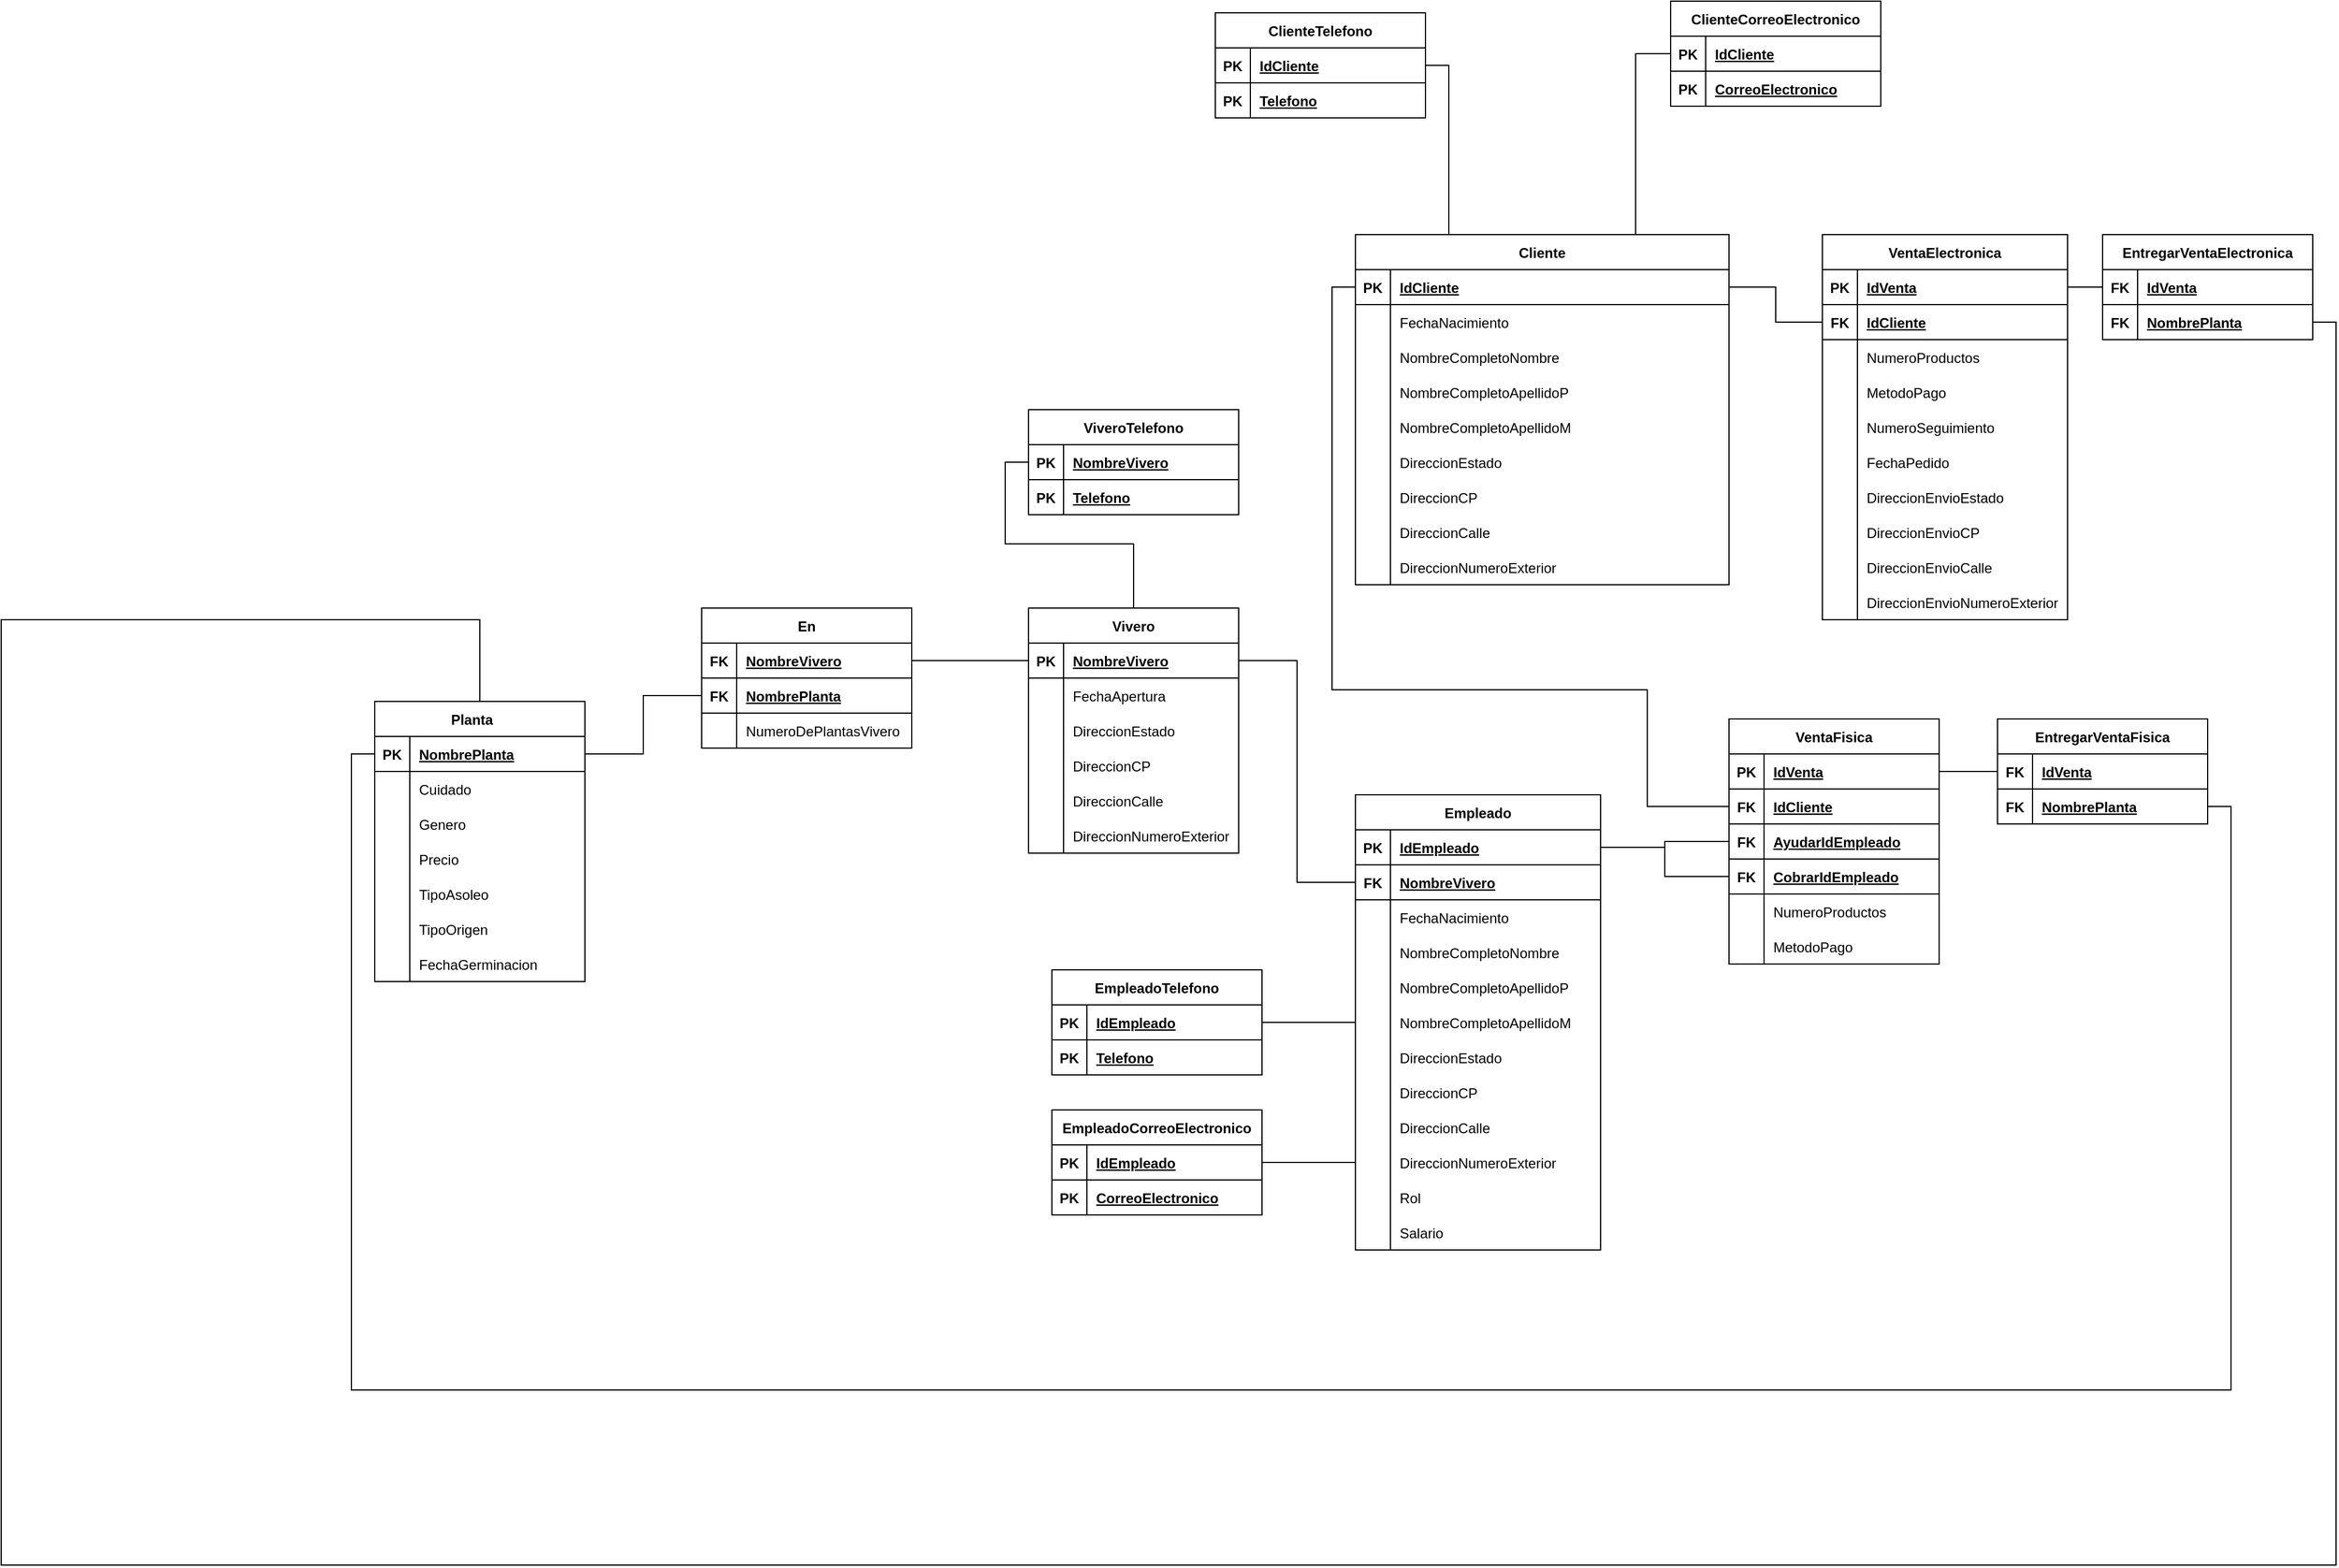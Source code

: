 <mxfile version="20.3.7" type="device"><diagram id="3MlOzLhNOuKfniNgHKHd" name="Page-1"><mxGraphModel dx="2586" dy="2028" grid="1" gridSize="10" guides="1" tooltips="1" connect="1" arrows="1" fold="1" page="1" pageScale="1" pageWidth="850" pageHeight="1100" math="0" shadow="0"><root><mxCell id="0"/><mxCell id="1" parent="0"/><mxCell id="A9r4G_2J4_f0TvxS7LIk-1" value="Planta    " style="shape=table;startSize=30;container=1;collapsible=1;childLayout=tableLayout;fixedRows=1;rowLines=0;fontStyle=1;align=center;resizeLast=1;" vertex="1" parent="1"><mxGeometry y="440" width="180" height="240" as="geometry"/></mxCell><mxCell id="A9r4G_2J4_f0TvxS7LIk-2" value="" style="shape=tableRow;horizontal=0;startSize=0;swimlaneHead=0;swimlaneBody=0;fillColor=none;collapsible=0;dropTarget=0;points=[[0,0.5],[1,0.5]];portConstraint=eastwest;top=0;left=0;right=0;bottom=1;" vertex="1" parent="A9r4G_2J4_f0TvxS7LIk-1"><mxGeometry y="30" width="180" height="30" as="geometry"/></mxCell><mxCell id="A9r4G_2J4_f0TvxS7LIk-3" value="PK" style="shape=partialRectangle;connectable=0;fillColor=none;top=0;left=0;bottom=0;right=0;fontStyle=1;overflow=hidden;" vertex="1" parent="A9r4G_2J4_f0TvxS7LIk-2"><mxGeometry width="30" height="30" as="geometry"><mxRectangle width="30" height="30" as="alternateBounds"/></mxGeometry></mxCell><mxCell id="A9r4G_2J4_f0TvxS7LIk-4" value="NombrePlanta" style="shape=partialRectangle;connectable=0;fillColor=none;top=0;left=0;bottom=0;right=0;align=left;spacingLeft=6;fontStyle=5;overflow=hidden;" vertex="1" parent="A9r4G_2J4_f0TvxS7LIk-2"><mxGeometry x="30" width="150" height="30" as="geometry"><mxRectangle width="150" height="30" as="alternateBounds"/></mxGeometry></mxCell><mxCell id="A9r4G_2J4_f0TvxS7LIk-5" value="" style="shape=tableRow;horizontal=0;startSize=0;swimlaneHead=0;swimlaneBody=0;fillColor=none;collapsible=0;dropTarget=0;points=[[0,0.5],[1,0.5]];portConstraint=eastwest;top=0;left=0;right=0;bottom=0;" vertex="1" parent="A9r4G_2J4_f0TvxS7LIk-1"><mxGeometry y="60" width="180" height="30" as="geometry"/></mxCell><mxCell id="A9r4G_2J4_f0TvxS7LIk-6" value="" style="shape=partialRectangle;connectable=0;fillColor=none;top=0;left=0;bottom=0;right=0;editable=1;overflow=hidden;" vertex="1" parent="A9r4G_2J4_f0TvxS7LIk-5"><mxGeometry width="30" height="30" as="geometry"><mxRectangle width="30" height="30" as="alternateBounds"/></mxGeometry></mxCell><mxCell id="A9r4G_2J4_f0TvxS7LIk-7" value="Cuidado" style="shape=partialRectangle;connectable=0;fillColor=none;top=0;left=0;bottom=0;right=0;align=left;spacingLeft=6;overflow=hidden;" vertex="1" parent="A9r4G_2J4_f0TvxS7LIk-5"><mxGeometry x="30" width="150" height="30" as="geometry"><mxRectangle width="150" height="30" as="alternateBounds"/></mxGeometry></mxCell><mxCell id="A9r4G_2J4_f0TvxS7LIk-8" value="" style="shape=tableRow;horizontal=0;startSize=0;swimlaneHead=0;swimlaneBody=0;fillColor=none;collapsible=0;dropTarget=0;points=[[0,0.5],[1,0.5]];portConstraint=eastwest;top=0;left=0;right=0;bottom=0;" vertex="1" parent="A9r4G_2J4_f0TvxS7LIk-1"><mxGeometry y="90" width="180" height="30" as="geometry"/></mxCell><mxCell id="A9r4G_2J4_f0TvxS7LIk-9" value="" style="shape=partialRectangle;connectable=0;fillColor=none;top=0;left=0;bottom=0;right=0;editable=1;overflow=hidden;" vertex="1" parent="A9r4G_2J4_f0TvxS7LIk-8"><mxGeometry width="30" height="30" as="geometry"><mxRectangle width="30" height="30" as="alternateBounds"/></mxGeometry></mxCell><mxCell id="A9r4G_2J4_f0TvxS7LIk-10" value="Genero" style="shape=partialRectangle;connectable=0;fillColor=none;top=0;left=0;bottom=0;right=0;align=left;spacingLeft=6;overflow=hidden;" vertex="1" parent="A9r4G_2J4_f0TvxS7LIk-8"><mxGeometry x="30" width="150" height="30" as="geometry"><mxRectangle width="150" height="30" as="alternateBounds"/></mxGeometry></mxCell><mxCell id="A9r4G_2J4_f0TvxS7LIk-11" value="" style="shape=tableRow;horizontal=0;startSize=0;swimlaneHead=0;swimlaneBody=0;fillColor=none;collapsible=0;dropTarget=0;points=[[0,0.5],[1,0.5]];portConstraint=eastwest;top=0;left=0;right=0;bottom=0;" vertex="1" parent="A9r4G_2J4_f0TvxS7LIk-1"><mxGeometry y="120" width="180" height="30" as="geometry"/></mxCell><mxCell id="A9r4G_2J4_f0TvxS7LIk-12" value="" style="shape=partialRectangle;connectable=0;fillColor=none;top=0;left=0;bottom=0;right=0;editable=1;overflow=hidden;" vertex="1" parent="A9r4G_2J4_f0TvxS7LIk-11"><mxGeometry width="30" height="30" as="geometry"><mxRectangle width="30" height="30" as="alternateBounds"/></mxGeometry></mxCell><mxCell id="A9r4G_2J4_f0TvxS7LIk-13" value="Precio" style="shape=partialRectangle;connectable=0;fillColor=none;top=0;left=0;bottom=0;right=0;align=left;spacingLeft=6;overflow=hidden;" vertex="1" parent="A9r4G_2J4_f0TvxS7LIk-11"><mxGeometry x="30" width="150" height="30" as="geometry"><mxRectangle width="150" height="30" as="alternateBounds"/></mxGeometry></mxCell><mxCell id="A9r4G_2J4_f0TvxS7LIk-14" value="" style="shape=tableRow;horizontal=0;startSize=0;swimlaneHead=0;swimlaneBody=0;fillColor=none;collapsible=0;dropTarget=0;points=[[0,0.5],[1,0.5]];portConstraint=eastwest;top=0;left=0;right=0;bottom=0;" vertex="1" parent="A9r4G_2J4_f0TvxS7LIk-1"><mxGeometry y="150" width="180" height="30" as="geometry"/></mxCell><mxCell id="A9r4G_2J4_f0TvxS7LIk-15" value="" style="shape=partialRectangle;connectable=0;fillColor=none;top=0;left=0;bottom=0;right=0;editable=1;overflow=hidden;" vertex="1" parent="A9r4G_2J4_f0TvxS7LIk-14"><mxGeometry width="30" height="30" as="geometry"><mxRectangle width="30" height="30" as="alternateBounds"/></mxGeometry></mxCell><mxCell id="A9r4G_2J4_f0TvxS7LIk-16" value="TipoAsoleo" style="shape=partialRectangle;connectable=0;fillColor=none;top=0;left=0;bottom=0;right=0;align=left;spacingLeft=6;overflow=hidden;" vertex="1" parent="A9r4G_2J4_f0TvxS7LIk-14"><mxGeometry x="30" width="150" height="30" as="geometry"><mxRectangle width="150" height="30" as="alternateBounds"/></mxGeometry></mxCell><mxCell id="A9r4G_2J4_f0TvxS7LIk-17" value="" style="shape=tableRow;horizontal=0;startSize=0;swimlaneHead=0;swimlaneBody=0;fillColor=none;collapsible=0;dropTarget=0;points=[[0,0.5],[1,0.5]];portConstraint=eastwest;top=0;left=0;right=0;bottom=0;" vertex="1" parent="A9r4G_2J4_f0TvxS7LIk-1"><mxGeometry y="180" width="180" height="30" as="geometry"/></mxCell><mxCell id="A9r4G_2J4_f0TvxS7LIk-18" value="" style="shape=partialRectangle;connectable=0;fillColor=none;top=0;left=0;bottom=0;right=0;editable=1;overflow=hidden;" vertex="1" parent="A9r4G_2J4_f0TvxS7LIk-17"><mxGeometry width="30" height="30" as="geometry"><mxRectangle width="30" height="30" as="alternateBounds"/></mxGeometry></mxCell><mxCell id="A9r4G_2J4_f0TvxS7LIk-19" value="TipoOrigen" style="shape=partialRectangle;connectable=0;fillColor=none;top=0;left=0;bottom=0;right=0;align=left;spacingLeft=6;overflow=hidden;" vertex="1" parent="A9r4G_2J4_f0TvxS7LIk-17"><mxGeometry x="30" width="150" height="30" as="geometry"><mxRectangle width="150" height="30" as="alternateBounds"/></mxGeometry></mxCell><mxCell id="A9r4G_2J4_f0TvxS7LIk-20" value="" style="shape=tableRow;horizontal=0;startSize=0;swimlaneHead=0;swimlaneBody=0;fillColor=none;collapsible=0;dropTarget=0;points=[[0,0.5],[1,0.5]];portConstraint=eastwest;top=0;left=0;right=0;bottom=0;" vertex="1" parent="A9r4G_2J4_f0TvxS7LIk-1"><mxGeometry y="210" width="180" height="30" as="geometry"/></mxCell><mxCell id="A9r4G_2J4_f0TvxS7LIk-21" value="" style="shape=partialRectangle;connectable=0;fillColor=none;top=0;left=0;bottom=0;right=0;editable=1;overflow=hidden;" vertex="1" parent="A9r4G_2J4_f0TvxS7LIk-20"><mxGeometry width="30" height="30" as="geometry"><mxRectangle width="30" height="30" as="alternateBounds"/></mxGeometry></mxCell><mxCell id="A9r4G_2J4_f0TvxS7LIk-22" value="FechaGerminacion" style="shape=partialRectangle;connectable=0;fillColor=none;top=0;left=0;bottom=0;right=0;align=left;spacingLeft=6;overflow=hidden;" vertex="1" parent="A9r4G_2J4_f0TvxS7LIk-20"><mxGeometry x="30" width="150" height="30" as="geometry"><mxRectangle width="150" height="30" as="alternateBounds"/></mxGeometry></mxCell><mxCell id="A9r4G_2J4_f0TvxS7LIk-23" value="Vivero" style="shape=table;startSize=30;container=1;collapsible=1;childLayout=tableLayout;fixedRows=1;rowLines=0;fontStyle=1;align=center;resizeLast=1;" vertex="1" parent="1"><mxGeometry x="560" y="360" width="180" height="210" as="geometry"/></mxCell><mxCell id="A9r4G_2J4_f0TvxS7LIk-24" value="" style="shape=tableRow;horizontal=0;startSize=0;swimlaneHead=0;swimlaneBody=0;fillColor=none;collapsible=0;dropTarget=0;points=[[0,0.5],[1,0.5]];portConstraint=eastwest;top=0;left=0;right=0;bottom=1;" vertex="1" parent="A9r4G_2J4_f0TvxS7LIk-23"><mxGeometry y="30" width="180" height="30" as="geometry"/></mxCell><mxCell id="A9r4G_2J4_f0TvxS7LIk-25" value="PK" style="shape=partialRectangle;connectable=0;fillColor=none;top=0;left=0;bottom=0;right=0;fontStyle=1;overflow=hidden;" vertex="1" parent="A9r4G_2J4_f0TvxS7LIk-24"><mxGeometry width="30" height="30" as="geometry"><mxRectangle width="30" height="30" as="alternateBounds"/></mxGeometry></mxCell><mxCell id="A9r4G_2J4_f0TvxS7LIk-26" value="NombreVivero" style="shape=partialRectangle;connectable=0;fillColor=none;top=0;left=0;bottom=0;right=0;align=left;spacingLeft=6;fontStyle=5;overflow=hidden;" vertex="1" parent="A9r4G_2J4_f0TvxS7LIk-24"><mxGeometry x="30" width="150" height="30" as="geometry"><mxRectangle width="150" height="30" as="alternateBounds"/></mxGeometry></mxCell><mxCell id="A9r4G_2J4_f0TvxS7LIk-27" value="" style="shape=tableRow;horizontal=0;startSize=0;swimlaneHead=0;swimlaneBody=0;fillColor=none;collapsible=0;dropTarget=0;points=[[0,0.5],[1,0.5]];portConstraint=eastwest;top=0;left=0;right=0;bottom=0;" vertex="1" parent="A9r4G_2J4_f0TvxS7LIk-23"><mxGeometry y="60" width="180" height="30" as="geometry"/></mxCell><mxCell id="A9r4G_2J4_f0TvxS7LIk-28" value="" style="shape=partialRectangle;connectable=0;fillColor=none;top=0;left=0;bottom=0;right=0;editable=1;overflow=hidden;" vertex="1" parent="A9r4G_2J4_f0TvxS7LIk-27"><mxGeometry width="30" height="30" as="geometry"><mxRectangle width="30" height="30" as="alternateBounds"/></mxGeometry></mxCell><mxCell id="A9r4G_2J4_f0TvxS7LIk-29" value="FechaApertura" style="shape=partialRectangle;connectable=0;fillColor=none;top=0;left=0;bottom=0;right=0;align=left;spacingLeft=6;overflow=hidden;" vertex="1" parent="A9r4G_2J4_f0TvxS7LIk-27"><mxGeometry x="30" width="150" height="30" as="geometry"><mxRectangle width="150" height="30" as="alternateBounds"/></mxGeometry></mxCell><mxCell id="A9r4G_2J4_f0TvxS7LIk-30" value="" style="shape=tableRow;horizontal=0;startSize=0;swimlaneHead=0;swimlaneBody=0;fillColor=none;collapsible=0;dropTarget=0;points=[[0,0.5],[1,0.5]];portConstraint=eastwest;top=0;left=0;right=0;bottom=0;" vertex="1" parent="A9r4G_2J4_f0TvxS7LIk-23"><mxGeometry y="90" width="180" height="30" as="geometry"/></mxCell><mxCell id="A9r4G_2J4_f0TvxS7LIk-31" value="" style="shape=partialRectangle;connectable=0;fillColor=none;top=0;left=0;bottom=0;right=0;editable=1;overflow=hidden;" vertex="1" parent="A9r4G_2J4_f0TvxS7LIk-30"><mxGeometry width="30" height="30" as="geometry"><mxRectangle width="30" height="30" as="alternateBounds"/></mxGeometry></mxCell><mxCell id="A9r4G_2J4_f0TvxS7LIk-32" value="DireccionEstado" style="shape=partialRectangle;connectable=0;fillColor=none;top=0;left=0;bottom=0;right=0;align=left;spacingLeft=6;overflow=hidden;" vertex="1" parent="A9r4G_2J4_f0TvxS7LIk-30"><mxGeometry x="30" width="150" height="30" as="geometry"><mxRectangle width="150" height="30" as="alternateBounds"/></mxGeometry></mxCell><mxCell id="A9r4G_2J4_f0TvxS7LIk-33" value="" style="shape=tableRow;horizontal=0;startSize=0;swimlaneHead=0;swimlaneBody=0;fillColor=none;collapsible=0;dropTarget=0;points=[[0,0.5],[1,0.5]];portConstraint=eastwest;top=0;left=0;right=0;bottom=0;" vertex="1" parent="A9r4G_2J4_f0TvxS7LIk-23"><mxGeometry y="120" width="180" height="30" as="geometry"/></mxCell><mxCell id="A9r4G_2J4_f0TvxS7LIk-34" value="" style="shape=partialRectangle;connectable=0;fillColor=none;top=0;left=0;bottom=0;right=0;editable=1;overflow=hidden;" vertex="1" parent="A9r4G_2J4_f0TvxS7LIk-33"><mxGeometry width="30" height="30" as="geometry"><mxRectangle width="30" height="30" as="alternateBounds"/></mxGeometry></mxCell><mxCell id="A9r4G_2J4_f0TvxS7LIk-35" value="DireccionCP" style="shape=partialRectangle;connectable=0;fillColor=none;top=0;left=0;bottom=0;right=0;align=left;spacingLeft=6;overflow=hidden;" vertex="1" parent="A9r4G_2J4_f0TvxS7LIk-33"><mxGeometry x="30" width="150" height="30" as="geometry"><mxRectangle width="150" height="30" as="alternateBounds"/></mxGeometry></mxCell><mxCell id="A9r4G_2J4_f0TvxS7LIk-36" value="" style="shape=tableRow;horizontal=0;startSize=0;swimlaneHead=0;swimlaneBody=0;fillColor=none;collapsible=0;dropTarget=0;points=[[0,0.5],[1,0.5]];portConstraint=eastwest;top=0;left=0;right=0;bottom=0;" vertex="1" parent="A9r4G_2J4_f0TvxS7LIk-23"><mxGeometry y="150" width="180" height="30" as="geometry"/></mxCell><mxCell id="A9r4G_2J4_f0TvxS7LIk-37" value="" style="shape=partialRectangle;connectable=0;fillColor=none;top=0;left=0;bottom=0;right=0;editable=1;overflow=hidden;" vertex="1" parent="A9r4G_2J4_f0TvxS7LIk-36"><mxGeometry width="30" height="30" as="geometry"><mxRectangle width="30" height="30" as="alternateBounds"/></mxGeometry></mxCell><mxCell id="A9r4G_2J4_f0TvxS7LIk-38" value="DireccionCalle" style="shape=partialRectangle;connectable=0;fillColor=none;top=0;left=0;bottom=0;right=0;align=left;spacingLeft=6;overflow=hidden;" vertex="1" parent="A9r4G_2J4_f0TvxS7LIk-36"><mxGeometry x="30" width="150" height="30" as="geometry"><mxRectangle width="150" height="30" as="alternateBounds"/></mxGeometry></mxCell><mxCell id="A9r4G_2J4_f0TvxS7LIk-39" value="" style="shape=tableRow;horizontal=0;startSize=0;swimlaneHead=0;swimlaneBody=0;fillColor=none;collapsible=0;dropTarget=0;points=[[0,0.5],[1,0.5]];portConstraint=eastwest;top=0;left=0;right=0;bottom=0;" vertex="1" parent="A9r4G_2J4_f0TvxS7LIk-23"><mxGeometry y="180" width="180" height="30" as="geometry"/></mxCell><mxCell id="A9r4G_2J4_f0TvxS7LIk-40" value="" style="shape=partialRectangle;connectable=0;fillColor=none;top=0;left=0;bottom=0;right=0;editable=1;overflow=hidden;" vertex="1" parent="A9r4G_2J4_f0TvxS7LIk-39"><mxGeometry width="30" height="30" as="geometry"><mxRectangle width="30" height="30" as="alternateBounds"/></mxGeometry></mxCell><mxCell id="A9r4G_2J4_f0TvxS7LIk-41" value="DireccionNumeroExterior" style="shape=partialRectangle;connectable=0;fillColor=none;top=0;left=0;bottom=0;right=0;align=left;spacingLeft=6;overflow=hidden;" vertex="1" parent="A9r4G_2J4_f0TvxS7LIk-39"><mxGeometry x="30" width="150" height="30" as="geometry"><mxRectangle width="150" height="30" as="alternateBounds"/></mxGeometry></mxCell><mxCell id="A9r4G_2J4_f0TvxS7LIk-45" value="ViveroTelefono" style="shape=table;startSize=30;container=1;collapsible=1;childLayout=tableLayout;fixedRows=1;rowLines=0;fontStyle=1;align=center;resizeLast=1;" vertex="1" parent="1"><mxGeometry x="560" y="190" width="180" height="90" as="geometry"/></mxCell><mxCell id="A9r4G_2J4_f0TvxS7LIk-46" value="" style="shape=tableRow;horizontal=0;startSize=0;swimlaneHead=0;swimlaneBody=0;fillColor=none;collapsible=0;dropTarget=0;points=[[0,0.5],[1,0.5]];portConstraint=eastwest;top=0;left=0;right=0;bottom=1;" vertex="1" parent="A9r4G_2J4_f0TvxS7LIk-45"><mxGeometry y="30" width="180" height="30" as="geometry"/></mxCell><mxCell id="A9r4G_2J4_f0TvxS7LIk-47" value="PK" style="shape=partialRectangle;connectable=0;fillColor=none;top=0;left=0;bottom=0;right=0;fontStyle=1;overflow=hidden;" vertex="1" parent="A9r4G_2J4_f0TvxS7LIk-46"><mxGeometry width="30" height="30" as="geometry"><mxRectangle width="30" height="30" as="alternateBounds"/></mxGeometry></mxCell><mxCell id="A9r4G_2J4_f0TvxS7LIk-48" value="NombreVivero" style="shape=partialRectangle;connectable=0;fillColor=none;top=0;left=0;bottom=0;right=0;align=left;spacingLeft=6;fontStyle=5;overflow=hidden;" vertex="1" parent="A9r4G_2J4_f0TvxS7LIk-46"><mxGeometry x="30" width="150" height="30" as="geometry"><mxRectangle width="150" height="30" as="alternateBounds"/></mxGeometry></mxCell><mxCell id="A9r4G_2J4_f0TvxS7LIk-64" value="" style="shape=tableRow;horizontal=0;startSize=0;swimlaneHead=0;swimlaneBody=0;fillColor=none;collapsible=0;dropTarget=0;points=[[0,0.5],[1,0.5]];portConstraint=eastwest;top=0;left=0;right=0;bottom=1;" vertex="1" parent="A9r4G_2J4_f0TvxS7LIk-45"><mxGeometry y="60" width="180" height="30" as="geometry"/></mxCell><mxCell id="A9r4G_2J4_f0TvxS7LIk-65" value="PK" style="shape=partialRectangle;connectable=0;fillColor=none;top=0;left=0;bottom=0;right=0;fontStyle=1;overflow=hidden;" vertex="1" parent="A9r4G_2J4_f0TvxS7LIk-64"><mxGeometry width="30" height="30" as="geometry"><mxRectangle width="30" height="30" as="alternateBounds"/></mxGeometry></mxCell><mxCell id="A9r4G_2J4_f0TvxS7LIk-66" value="Telefono" style="shape=partialRectangle;connectable=0;fillColor=none;top=0;left=0;bottom=0;right=0;align=left;spacingLeft=6;fontStyle=5;overflow=hidden;" vertex="1" parent="A9r4G_2J4_f0TvxS7LIk-64"><mxGeometry x="30" width="150" height="30" as="geometry"><mxRectangle width="150" height="30" as="alternateBounds"/></mxGeometry></mxCell><mxCell id="A9r4G_2J4_f0TvxS7LIk-67" value="Cliente" style="shape=table;startSize=30;container=1;collapsible=1;childLayout=tableLayout;fixedRows=1;rowLines=0;fontStyle=1;align=center;resizeLast=1;" vertex="1" parent="1"><mxGeometry x="840" y="40" width="320" height="300" as="geometry"/></mxCell><mxCell id="A9r4G_2J4_f0TvxS7LIk-68" value="" style="shape=tableRow;horizontal=0;startSize=0;swimlaneHead=0;swimlaneBody=0;fillColor=none;collapsible=0;dropTarget=0;points=[[0,0.5],[1,0.5]];portConstraint=eastwest;top=0;left=0;right=0;bottom=1;" vertex="1" parent="A9r4G_2J4_f0TvxS7LIk-67"><mxGeometry y="30" width="320" height="30" as="geometry"/></mxCell><mxCell id="A9r4G_2J4_f0TvxS7LIk-69" value="PK" style="shape=partialRectangle;connectable=0;fillColor=none;top=0;left=0;bottom=0;right=0;fontStyle=1;overflow=hidden;" vertex="1" parent="A9r4G_2J4_f0TvxS7LIk-68"><mxGeometry width="30" height="30" as="geometry"><mxRectangle width="30" height="30" as="alternateBounds"/></mxGeometry></mxCell><mxCell id="A9r4G_2J4_f0TvxS7LIk-70" value="IdCliente" style="shape=partialRectangle;connectable=0;fillColor=none;top=0;left=0;bottom=0;right=0;align=left;spacingLeft=6;fontStyle=5;overflow=hidden;" vertex="1" parent="A9r4G_2J4_f0TvxS7LIk-68"><mxGeometry x="30" width="290" height="30" as="geometry"><mxRectangle width="290" height="30" as="alternateBounds"/></mxGeometry></mxCell><mxCell id="A9r4G_2J4_f0TvxS7LIk-71" value="" style="shape=tableRow;horizontal=0;startSize=0;swimlaneHead=0;swimlaneBody=0;fillColor=none;collapsible=0;dropTarget=0;points=[[0,0.5],[1,0.5]];portConstraint=eastwest;top=0;left=0;right=0;bottom=0;" vertex="1" parent="A9r4G_2J4_f0TvxS7LIk-67"><mxGeometry y="60" width="320" height="30" as="geometry"/></mxCell><mxCell id="A9r4G_2J4_f0TvxS7LIk-72" value="" style="shape=partialRectangle;connectable=0;fillColor=none;top=0;left=0;bottom=0;right=0;editable=1;overflow=hidden;" vertex="1" parent="A9r4G_2J4_f0TvxS7LIk-71"><mxGeometry width="30" height="30" as="geometry"><mxRectangle width="30" height="30" as="alternateBounds"/></mxGeometry></mxCell><mxCell id="A9r4G_2J4_f0TvxS7LIk-73" value="FechaNacimiento" style="shape=partialRectangle;connectable=0;fillColor=none;top=0;left=0;bottom=0;right=0;align=left;spacingLeft=6;overflow=hidden;" vertex="1" parent="A9r4G_2J4_f0TvxS7LIk-71"><mxGeometry x="30" width="290" height="30" as="geometry"><mxRectangle width="290" height="30" as="alternateBounds"/></mxGeometry></mxCell><mxCell id="A9r4G_2J4_f0TvxS7LIk-74" value="" style="shape=tableRow;horizontal=0;startSize=0;swimlaneHead=0;swimlaneBody=0;fillColor=none;collapsible=0;dropTarget=0;points=[[0,0.5],[1,0.5]];portConstraint=eastwest;top=0;left=0;right=0;bottom=0;" vertex="1" parent="A9r4G_2J4_f0TvxS7LIk-67"><mxGeometry y="90" width="320" height="30" as="geometry"/></mxCell><mxCell id="A9r4G_2J4_f0TvxS7LIk-75" value="" style="shape=partialRectangle;connectable=0;fillColor=none;top=0;left=0;bottom=0;right=0;editable=1;overflow=hidden;" vertex="1" parent="A9r4G_2J4_f0TvxS7LIk-74"><mxGeometry width="30" height="30" as="geometry"><mxRectangle width="30" height="30" as="alternateBounds"/></mxGeometry></mxCell><mxCell id="A9r4G_2J4_f0TvxS7LIk-76" value="NombreCompletoNombre" style="shape=partialRectangle;connectable=0;fillColor=none;top=0;left=0;bottom=0;right=0;align=left;spacingLeft=6;overflow=hidden;" vertex="1" parent="A9r4G_2J4_f0TvxS7LIk-74"><mxGeometry x="30" width="290" height="30" as="geometry"><mxRectangle width="290" height="30" as="alternateBounds"/></mxGeometry></mxCell><mxCell id="A9r4G_2J4_f0TvxS7LIk-77" value="" style="shape=tableRow;horizontal=0;startSize=0;swimlaneHead=0;swimlaneBody=0;fillColor=none;collapsible=0;dropTarget=0;points=[[0,0.5],[1,0.5]];portConstraint=eastwest;top=0;left=0;right=0;bottom=0;" vertex="1" parent="A9r4G_2J4_f0TvxS7LIk-67"><mxGeometry y="120" width="320" height="30" as="geometry"/></mxCell><mxCell id="A9r4G_2J4_f0TvxS7LIk-78" value="" style="shape=partialRectangle;connectable=0;fillColor=none;top=0;left=0;bottom=0;right=0;editable=1;overflow=hidden;" vertex="1" parent="A9r4G_2J4_f0TvxS7LIk-77"><mxGeometry width="30" height="30" as="geometry"><mxRectangle width="30" height="30" as="alternateBounds"/></mxGeometry></mxCell><mxCell id="A9r4G_2J4_f0TvxS7LIk-79" value="NombreCompletoApellidoP" style="shape=partialRectangle;connectable=0;fillColor=none;top=0;left=0;bottom=0;right=0;align=left;spacingLeft=6;overflow=hidden;" vertex="1" parent="A9r4G_2J4_f0TvxS7LIk-77"><mxGeometry x="30" width="290" height="30" as="geometry"><mxRectangle width="290" height="30" as="alternateBounds"/></mxGeometry></mxCell><mxCell id="A9r4G_2J4_f0TvxS7LIk-80" value="" style="shape=tableRow;horizontal=0;startSize=0;swimlaneHead=0;swimlaneBody=0;fillColor=none;collapsible=0;dropTarget=0;points=[[0,0.5],[1,0.5]];portConstraint=eastwest;top=0;left=0;right=0;bottom=0;" vertex="1" parent="A9r4G_2J4_f0TvxS7LIk-67"><mxGeometry y="150" width="320" height="30" as="geometry"/></mxCell><mxCell id="A9r4G_2J4_f0TvxS7LIk-81" value="" style="shape=partialRectangle;connectable=0;fillColor=none;top=0;left=0;bottom=0;right=0;editable=1;overflow=hidden;" vertex="1" parent="A9r4G_2J4_f0TvxS7LIk-80"><mxGeometry width="30" height="30" as="geometry"><mxRectangle width="30" height="30" as="alternateBounds"/></mxGeometry></mxCell><mxCell id="A9r4G_2J4_f0TvxS7LIk-82" value="NombreCompletoApellidoM" style="shape=partialRectangle;connectable=0;fillColor=none;top=0;left=0;bottom=0;right=0;align=left;spacingLeft=6;overflow=hidden;" vertex="1" parent="A9r4G_2J4_f0TvxS7LIk-80"><mxGeometry x="30" width="290" height="30" as="geometry"><mxRectangle width="290" height="30" as="alternateBounds"/></mxGeometry></mxCell><mxCell id="A9r4G_2J4_f0TvxS7LIk-110" value="" style="shape=tableRow;horizontal=0;startSize=0;swimlaneHead=0;swimlaneBody=0;fillColor=none;collapsible=0;dropTarget=0;points=[[0,0.5],[1,0.5]];portConstraint=eastwest;top=0;left=0;right=0;bottom=0;" vertex="1" parent="A9r4G_2J4_f0TvxS7LIk-67"><mxGeometry y="180" width="320" height="30" as="geometry"/></mxCell><mxCell id="A9r4G_2J4_f0TvxS7LIk-111" value="" style="shape=partialRectangle;connectable=0;fillColor=none;top=0;left=0;bottom=0;right=0;editable=1;overflow=hidden;" vertex="1" parent="A9r4G_2J4_f0TvxS7LIk-110"><mxGeometry width="30" height="30" as="geometry"><mxRectangle width="30" height="30" as="alternateBounds"/></mxGeometry></mxCell><mxCell id="A9r4G_2J4_f0TvxS7LIk-112" value="DireccionEstado" style="shape=partialRectangle;connectable=0;fillColor=none;top=0;left=0;bottom=0;right=0;align=left;spacingLeft=6;overflow=hidden;" vertex="1" parent="A9r4G_2J4_f0TvxS7LIk-110"><mxGeometry x="30" width="290" height="30" as="geometry"><mxRectangle width="290" height="30" as="alternateBounds"/></mxGeometry></mxCell><mxCell id="A9r4G_2J4_f0TvxS7LIk-113" value="" style="shape=tableRow;horizontal=0;startSize=0;swimlaneHead=0;swimlaneBody=0;fillColor=none;collapsible=0;dropTarget=0;points=[[0,0.5],[1,0.5]];portConstraint=eastwest;top=0;left=0;right=0;bottom=0;" vertex="1" parent="A9r4G_2J4_f0TvxS7LIk-67"><mxGeometry y="210" width="320" height="30" as="geometry"/></mxCell><mxCell id="A9r4G_2J4_f0TvxS7LIk-114" value="" style="shape=partialRectangle;connectable=0;fillColor=none;top=0;left=0;bottom=0;right=0;editable=1;overflow=hidden;" vertex="1" parent="A9r4G_2J4_f0TvxS7LIk-113"><mxGeometry width="30" height="30" as="geometry"><mxRectangle width="30" height="30" as="alternateBounds"/></mxGeometry></mxCell><mxCell id="A9r4G_2J4_f0TvxS7LIk-115" value="DireccionCP" style="shape=partialRectangle;connectable=0;fillColor=none;top=0;left=0;bottom=0;right=0;align=left;spacingLeft=6;overflow=hidden;" vertex="1" parent="A9r4G_2J4_f0TvxS7LIk-113"><mxGeometry x="30" width="290" height="30" as="geometry"><mxRectangle width="290" height="30" as="alternateBounds"/></mxGeometry></mxCell><mxCell id="A9r4G_2J4_f0TvxS7LIk-116" value="" style="shape=tableRow;horizontal=0;startSize=0;swimlaneHead=0;swimlaneBody=0;fillColor=none;collapsible=0;dropTarget=0;points=[[0,0.5],[1,0.5]];portConstraint=eastwest;top=0;left=0;right=0;bottom=0;" vertex="1" parent="A9r4G_2J4_f0TvxS7LIk-67"><mxGeometry y="240" width="320" height="30" as="geometry"/></mxCell><mxCell id="A9r4G_2J4_f0TvxS7LIk-117" value="" style="shape=partialRectangle;connectable=0;fillColor=none;top=0;left=0;bottom=0;right=0;editable=1;overflow=hidden;" vertex="1" parent="A9r4G_2J4_f0TvxS7LIk-116"><mxGeometry width="30" height="30" as="geometry"><mxRectangle width="30" height="30" as="alternateBounds"/></mxGeometry></mxCell><mxCell id="A9r4G_2J4_f0TvxS7LIk-118" value="DireccionCalle" style="shape=partialRectangle;connectable=0;fillColor=none;top=0;left=0;bottom=0;right=0;align=left;spacingLeft=6;overflow=hidden;" vertex="1" parent="A9r4G_2J4_f0TvxS7LIk-116"><mxGeometry x="30" width="290" height="30" as="geometry"><mxRectangle width="290" height="30" as="alternateBounds"/></mxGeometry></mxCell><mxCell id="A9r4G_2J4_f0TvxS7LIk-119" value="" style="shape=tableRow;horizontal=0;startSize=0;swimlaneHead=0;swimlaneBody=0;fillColor=none;collapsible=0;dropTarget=0;points=[[0,0.5],[1,0.5]];portConstraint=eastwest;top=0;left=0;right=0;bottom=0;" vertex="1" parent="A9r4G_2J4_f0TvxS7LIk-67"><mxGeometry y="270" width="320" height="30" as="geometry"/></mxCell><mxCell id="A9r4G_2J4_f0TvxS7LIk-120" value="" style="shape=partialRectangle;connectable=0;fillColor=none;top=0;left=0;bottom=0;right=0;editable=1;overflow=hidden;" vertex="1" parent="A9r4G_2J4_f0TvxS7LIk-119"><mxGeometry width="30" height="30" as="geometry"><mxRectangle width="30" height="30" as="alternateBounds"/></mxGeometry></mxCell><mxCell id="A9r4G_2J4_f0TvxS7LIk-121" value="DireccionNumeroExterior" style="shape=partialRectangle;connectable=0;fillColor=none;top=0;left=0;bottom=0;right=0;align=left;spacingLeft=6;overflow=hidden;" vertex="1" parent="A9r4G_2J4_f0TvxS7LIk-119"><mxGeometry x="30" width="290" height="30" as="geometry"><mxRectangle width="290" height="30" as="alternateBounds"/></mxGeometry></mxCell><mxCell id="A9r4G_2J4_f0TvxS7LIk-122" value="ClienteTelefono" style="shape=table;startSize=30;container=1;collapsible=1;childLayout=tableLayout;fixedRows=1;rowLines=0;fontStyle=1;align=center;resizeLast=1;" vertex="1" parent="1"><mxGeometry x="720" y="-150" width="180" height="90" as="geometry"/></mxCell><mxCell id="A9r4G_2J4_f0TvxS7LIk-123" value="" style="shape=tableRow;horizontal=0;startSize=0;swimlaneHead=0;swimlaneBody=0;fillColor=none;collapsible=0;dropTarget=0;points=[[0,0.5],[1,0.5]];portConstraint=eastwest;top=0;left=0;right=0;bottom=1;" vertex="1" parent="A9r4G_2J4_f0TvxS7LIk-122"><mxGeometry y="30" width="180" height="30" as="geometry"/></mxCell><mxCell id="A9r4G_2J4_f0TvxS7LIk-124" value="PK" style="shape=partialRectangle;connectable=0;fillColor=none;top=0;left=0;bottom=0;right=0;fontStyle=1;overflow=hidden;" vertex="1" parent="A9r4G_2J4_f0TvxS7LIk-123"><mxGeometry width="30" height="30" as="geometry"><mxRectangle width="30" height="30" as="alternateBounds"/></mxGeometry></mxCell><mxCell id="A9r4G_2J4_f0TvxS7LIk-125" value="IdCliente" style="shape=partialRectangle;connectable=0;fillColor=none;top=0;left=0;bottom=0;right=0;align=left;spacingLeft=6;fontStyle=5;overflow=hidden;" vertex="1" parent="A9r4G_2J4_f0TvxS7LIk-123"><mxGeometry x="30" width="150" height="30" as="geometry"><mxRectangle width="150" height="30" as="alternateBounds"/></mxGeometry></mxCell><mxCell id="A9r4G_2J4_f0TvxS7LIk-126" value="" style="shape=tableRow;horizontal=0;startSize=0;swimlaneHead=0;swimlaneBody=0;fillColor=none;collapsible=0;dropTarget=0;points=[[0,0.5],[1,0.5]];portConstraint=eastwest;top=0;left=0;right=0;bottom=1;" vertex="1" parent="A9r4G_2J4_f0TvxS7LIk-122"><mxGeometry y="60" width="180" height="30" as="geometry"/></mxCell><mxCell id="A9r4G_2J4_f0TvxS7LIk-127" value="PK" style="shape=partialRectangle;connectable=0;fillColor=none;top=0;left=0;bottom=0;right=0;fontStyle=1;overflow=hidden;" vertex="1" parent="A9r4G_2J4_f0TvxS7LIk-126"><mxGeometry width="30" height="30" as="geometry"><mxRectangle width="30" height="30" as="alternateBounds"/></mxGeometry></mxCell><mxCell id="A9r4G_2J4_f0TvxS7LIk-128" value="Telefono" style="shape=partialRectangle;connectable=0;fillColor=none;top=0;left=0;bottom=0;right=0;align=left;spacingLeft=6;fontStyle=5;overflow=hidden;" vertex="1" parent="A9r4G_2J4_f0TvxS7LIk-126"><mxGeometry x="30" width="150" height="30" as="geometry"><mxRectangle width="150" height="30" as="alternateBounds"/></mxGeometry></mxCell><mxCell id="A9r4G_2J4_f0TvxS7LIk-129" value="ClienteCorreoElectronico" style="shape=table;startSize=30;container=1;collapsible=1;childLayout=tableLayout;fixedRows=1;rowLines=0;fontStyle=1;align=center;resizeLast=1;" vertex="1" parent="1"><mxGeometry x="1110" y="-160" width="180" height="90" as="geometry"/></mxCell><mxCell id="A9r4G_2J4_f0TvxS7LIk-130" value="" style="shape=tableRow;horizontal=0;startSize=0;swimlaneHead=0;swimlaneBody=0;fillColor=none;collapsible=0;dropTarget=0;points=[[0,0.5],[1,0.5]];portConstraint=eastwest;top=0;left=0;right=0;bottom=1;" vertex="1" parent="A9r4G_2J4_f0TvxS7LIk-129"><mxGeometry y="30" width="180" height="30" as="geometry"/></mxCell><mxCell id="A9r4G_2J4_f0TvxS7LIk-131" value="PK" style="shape=partialRectangle;connectable=0;fillColor=none;top=0;left=0;bottom=0;right=0;fontStyle=1;overflow=hidden;" vertex="1" parent="A9r4G_2J4_f0TvxS7LIk-130"><mxGeometry width="30" height="30" as="geometry"><mxRectangle width="30" height="30" as="alternateBounds"/></mxGeometry></mxCell><mxCell id="A9r4G_2J4_f0TvxS7LIk-132" value="IdCliente" style="shape=partialRectangle;connectable=0;fillColor=none;top=0;left=0;bottom=0;right=0;align=left;spacingLeft=6;fontStyle=5;overflow=hidden;" vertex="1" parent="A9r4G_2J4_f0TvxS7LIk-130"><mxGeometry x="30" width="150" height="30" as="geometry"><mxRectangle width="150" height="30" as="alternateBounds"/></mxGeometry></mxCell><mxCell id="A9r4G_2J4_f0TvxS7LIk-133" value="" style="shape=tableRow;horizontal=0;startSize=0;swimlaneHead=0;swimlaneBody=0;fillColor=none;collapsible=0;dropTarget=0;points=[[0,0.5],[1,0.5]];portConstraint=eastwest;top=0;left=0;right=0;bottom=1;" vertex="1" parent="A9r4G_2J4_f0TvxS7LIk-129"><mxGeometry y="60" width="180" height="30" as="geometry"/></mxCell><mxCell id="A9r4G_2J4_f0TvxS7LIk-134" value="PK" style="shape=partialRectangle;connectable=0;fillColor=none;top=0;left=0;bottom=0;right=0;fontStyle=1;overflow=hidden;" vertex="1" parent="A9r4G_2J4_f0TvxS7LIk-133"><mxGeometry width="30" height="30" as="geometry"><mxRectangle width="30" height="30" as="alternateBounds"/></mxGeometry></mxCell><mxCell id="A9r4G_2J4_f0TvxS7LIk-135" value="CorreoElectronico" style="shape=partialRectangle;connectable=0;fillColor=none;top=0;left=0;bottom=0;right=0;align=left;spacingLeft=6;fontStyle=5;overflow=hidden;" vertex="1" parent="A9r4G_2J4_f0TvxS7LIk-133"><mxGeometry x="30" width="150" height="30" as="geometry"><mxRectangle width="150" height="30" as="alternateBounds"/></mxGeometry></mxCell><mxCell id="A9r4G_2J4_f0TvxS7LIk-136" value="Empleado" style="shape=table;startSize=30;container=1;collapsible=1;childLayout=tableLayout;fixedRows=1;rowLines=0;fontStyle=1;align=center;resizeLast=1;" vertex="1" parent="1"><mxGeometry x="840" y="520" width="210" height="390" as="geometry"/></mxCell><mxCell id="A9r4G_2J4_f0TvxS7LIk-137" value="" style="shape=tableRow;horizontal=0;startSize=0;swimlaneHead=0;swimlaneBody=0;fillColor=none;collapsible=0;dropTarget=0;points=[[0,0.5],[1,0.5]];portConstraint=eastwest;top=0;left=0;right=0;bottom=1;" vertex="1" parent="A9r4G_2J4_f0TvxS7LIk-136"><mxGeometry y="30" width="210" height="30" as="geometry"/></mxCell><mxCell id="A9r4G_2J4_f0TvxS7LIk-138" value="PK" style="shape=partialRectangle;connectable=0;fillColor=none;top=0;left=0;bottom=0;right=0;fontStyle=1;overflow=hidden;" vertex="1" parent="A9r4G_2J4_f0TvxS7LIk-137"><mxGeometry width="30" height="30" as="geometry"><mxRectangle width="30" height="30" as="alternateBounds"/></mxGeometry></mxCell><mxCell id="A9r4G_2J4_f0TvxS7LIk-139" value="IdEmpleado" style="shape=partialRectangle;connectable=0;fillColor=none;top=0;left=0;bottom=0;right=0;align=left;spacingLeft=6;fontStyle=5;overflow=hidden;" vertex="1" parent="A9r4G_2J4_f0TvxS7LIk-137"><mxGeometry x="30" width="180" height="30" as="geometry"><mxRectangle width="180" height="30" as="alternateBounds"/></mxGeometry></mxCell><mxCell id="A9r4G_2J4_f0TvxS7LIk-267" value="" style="shape=tableRow;horizontal=0;startSize=0;swimlaneHead=0;swimlaneBody=0;fillColor=none;collapsible=0;dropTarget=0;points=[[0,0.5],[1,0.5]];portConstraint=eastwest;top=0;left=0;right=0;bottom=1;" vertex="1" parent="A9r4G_2J4_f0TvxS7LIk-136"><mxGeometry y="60" width="210" height="30" as="geometry"/></mxCell><mxCell id="A9r4G_2J4_f0TvxS7LIk-268" value="FK" style="shape=partialRectangle;connectable=0;fillColor=none;top=0;left=0;bottom=0;right=0;fontStyle=1;overflow=hidden;" vertex="1" parent="A9r4G_2J4_f0TvxS7LIk-267"><mxGeometry width="30" height="30" as="geometry"><mxRectangle width="30" height="30" as="alternateBounds"/></mxGeometry></mxCell><mxCell id="A9r4G_2J4_f0TvxS7LIk-269" value="NombreVivero" style="shape=partialRectangle;connectable=0;fillColor=none;top=0;left=0;bottom=0;right=0;align=left;spacingLeft=6;fontStyle=5;overflow=hidden;" vertex="1" parent="A9r4G_2J4_f0TvxS7LIk-267"><mxGeometry x="30" width="180" height="30" as="geometry"><mxRectangle width="180" height="30" as="alternateBounds"/></mxGeometry></mxCell><mxCell id="A9r4G_2J4_f0TvxS7LIk-140" value="" style="shape=tableRow;horizontal=0;startSize=0;swimlaneHead=0;swimlaneBody=0;fillColor=none;collapsible=0;dropTarget=0;points=[[0,0.5],[1,0.5]];portConstraint=eastwest;top=0;left=0;right=0;bottom=0;" vertex="1" parent="A9r4G_2J4_f0TvxS7LIk-136"><mxGeometry y="90" width="210" height="30" as="geometry"/></mxCell><mxCell id="A9r4G_2J4_f0TvxS7LIk-141" value="" style="shape=partialRectangle;connectable=0;fillColor=none;top=0;left=0;bottom=0;right=0;editable=1;overflow=hidden;" vertex="1" parent="A9r4G_2J4_f0TvxS7LIk-140"><mxGeometry width="30" height="30" as="geometry"><mxRectangle width="30" height="30" as="alternateBounds"/></mxGeometry></mxCell><mxCell id="A9r4G_2J4_f0TvxS7LIk-142" value="FechaNacimiento" style="shape=partialRectangle;connectable=0;fillColor=none;top=0;left=0;bottom=0;right=0;align=left;spacingLeft=6;overflow=hidden;" vertex="1" parent="A9r4G_2J4_f0TvxS7LIk-140"><mxGeometry x="30" width="180" height="30" as="geometry"><mxRectangle width="180" height="30" as="alternateBounds"/></mxGeometry></mxCell><mxCell id="A9r4G_2J4_f0TvxS7LIk-143" value="" style="shape=tableRow;horizontal=0;startSize=0;swimlaneHead=0;swimlaneBody=0;fillColor=none;collapsible=0;dropTarget=0;points=[[0,0.5],[1,0.5]];portConstraint=eastwest;top=0;left=0;right=0;bottom=0;" vertex="1" parent="A9r4G_2J4_f0TvxS7LIk-136"><mxGeometry y="120" width="210" height="30" as="geometry"/></mxCell><mxCell id="A9r4G_2J4_f0TvxS7LIk-144" value="" style="shape=partialRectangle;connectable=0;fillColor=none;top=0;left=0;bottom=0;right=0;editable=1;overflow=hidden;" vertex="1" parent="A9r4G_2J4_f0TvxS7LIk-143"><mxGeometry width="30" height="30" as="geometry"><mxRectangle width="30" height="30" as="alternateBounds"/></mxGeometry></mxCell><mxCell id="A9r4G_2J4_f0TvxS7LIk-145" value="NombreCompletoNombre" style="shape=partialRectangle;connectable=0;fillColor=none;top=0;left=0;bottom=0;right=0;align=left;spacingLeft=6;overflow=hidden;" vertex="1" parent="A9r4G_2J4_f0TvxS7LIk-143"><mxGeometry x="30" width="180" height="30" as="geometry"><mxRectangle width="180" height="30" as="alternateBounds"/></mxGeometry></mxCell><mxCell id="A9r4G_2J4_f0TvxS7LIk-146" value="" style="shape=tableRow;horizontal=0;startSize=0;swimlaneHead=0;swimlaneBody=0;fillColor=none;collapsible=0;dropTarget=0;points=[[0,0.5],[1,0.5]];portConstraint=eastwest;top=0;left=0;right=0;bottom=0;" vertex="1" parent="A9r4G_2J4_f0TvxS7LIk-136"><mxGeometry y="150" width="210" height="30" as="geometry"/></mxCell><mxCell id="A9r4G_2J4_f0TvxS7LIk-147" value="" style="shape=partialRectangle;connectable=0;fillColor=none;top=0;left=0;bottom=0;right=0;editable=1;overflow=hidden;" vertex="1" parent="A9r4G_2J4_f0TvxS7LIk-146"><mxGeometry width="30" height="30" as="geometry"><mxRectangle width="30" height="30" as="alternateBounds"/></mxGeometry></mxCell><mxCell id="A9r4G_2J4_f0TvxS7LIk-148" value="NombreCompletoApellidoP" style="shape=partialRectangle;connectable=0;fillColor=none;top=0;left=0;bottom=0;right=0;align=left;spacingLeft=6;overflow=hidden;" vertex="1" parent="A9r4G_2J4_f0TvxS7LIk-146"><mxGeometry x="30" width="180" height="30" as="geometry"><mxRectangle width="180" height="30" as="alternateBounds"/></mxGeometry></mxCell><mxCell id="A9r4G_2J4_f0TvxS7LIk-149" value="" style="shape=tableRow;horizontal=0;startSize=0;swimlaneHead=0;swimlaneBody=0;fillColor=none;collapsible=0;dropTarget=0;points=[[0,0.5],[1,0.5]];portConstraint=eastwest;top=0;left=0;right=0;bottom=0;" vertex="1" parent="A9r4G_2J4_f0TvxS7LIk-136"><mxGeometry y="180" width="210" height="30" as="geometry"/></mxCell><mxCell id="A9r4G_2J4_f0TvxS7LIk-150" value="" style="shape=partialRectangle;connectable=0;fillColor=none;top=0;left=0;bottom=0;right=0;editable=1;overflow=hidden;" vertex="1" parent="A9r4G_2J4_f0TvxS7LIk-149"><mxGeometry width="30" height="30" as="geometry"><mxRectangle width="30" height="30" as="alternateBounds"/></mxGeometry></mxCell><mxCell id="A9r4G_2J4_f0TvxS7LIk-151" value="NombreCompletoApellidoM" style="shape=partialRectangle;connectable=0;fillColor=none;top=0;left=0;bottom=0;right=0;align=left;spacingLeft=6;overflow=hidden;" vertex="1" parent="A9r4G_2J4_f0TvxS7LIk-149"><mxGeometry x="30" width="180" height="30" as="geometry"><mxRectangle width="180" height="30" as="alternateBounds"/></mxGeometry></mxCell><mxCell id="A9r4G_2J4_f0TvxS7LIk-152" value="" style="shape=tableRow;horizontal=0;startSize=0;swimlaneHead=0;swimlaneBody=0;fillColor=none;collapsible=0;dropTarget=0;points=[[0,0.5],[1,0.5]];portConstraint=eastwest;top=0;left=0;right=0;bottom=0;" vertex="1" parent="A9r4G_2J4_f0TvxS7LIk-136"><mxGeometry y="210" width="210" height="30" as="geometry"/></mxCell><mxCell id="A9r4G_2J4_f0TvxS7LIk-153" value="" style="shape=partialRectangle;connectable=0;fillColor=none;top=0;left=0;bottom=0;right=0;editable=1;overflow=hidden;" vertex="1" parent="A9r4G_2J4_f0TvxS7LIk-152"><mxGeometry width="30" height="30" as="geometry"><mxRectangle width="30" height="30" as="alternateBounds"/></mxGeometry></mxCell><mxCell id="A9r4G_2J4_f0TvxS7LIk-154" value="DireccionEstado" style="shape=partialRectangle;connectable=0;fillColor=none;top=0;left=0;bottom=0;right=0;align=left;spacingLeft=6;overflow=hidden;" vertex="1" parent="A9r4G_2J4_f0TvxS7LIk-152"><mxGeometry x="30" width="180" height="30" as="geometry"><mxRectangle width="180" height="30" as="alternateBounds"/></mxGeometry></mxCell><mxCell id="A9r4G_2J4_f0TvxS7LIk-155" value="" style="shape=tableRow;horizontal=0;startSize=0;swimlaneHead=0;swimlaneBody=0;fillColor=none;collapsible=0;dropTarget=0;points=[[0,0.5],[1,0.5]];portConstraint=eastwest;top=0;left=0;right=0;bottom=0;" vertex="1" parent="A9r4G_2J4_f0TvxS7LIk-136"><mxGeometry y="240" width="210" height="30" as="geometry"/></mxCell><mxCell id="A9r4G_2J4_f0TvxS7LIk-156" value="" style="shape=partialRectangle;connectable=0;fillColor=none;top=0;left=0;bottom=0;right=0;editable=1;overflow=hidden;" vertex="1" parent="A9r4G_2J4_f0TvxS7LIk-155"><mxGeometry width="30" height="30" as="geometry"><mxRectangle width="30" height="30" as="alternateBounds"/></mxGeometry></mxCell><mxCell id="A9r4G_2J4_f0TvxS7LIk-157" value="DireccionCP" style="shape=partialRectangle;connectable=0;fillColor=none;top=0;left=0;bottom=0;right=0;align=left;spacingLeft=6;overflow=hidden;" vertex="1" parent="A9r4G_2J4_f0TvxS7LIk-155"><mxGeometry x="30" width="180" height="30" as="geometry"><mxRectangle width="180" height="30" as="alternateBounds"/></mxGeometry></mxCell><mxCell id="A9r4G_2J4_f0TvxS7LIk-158" value="" style="shape=tableRow;horizontal=0;startSize=0;swimlaneHead=0;swimlaneBody=0;fillColor=none;collapsible=0;dropTarget=0;points=[[0,0.5],[1,0.5]];portConstraint=eastwest;top=0;left=0;right=0;bottom=0;" vertex="1" parent="A9r4G_2J4_f0TvxS7LIk-136"><mxGeometry y="270" width="210" height="30" as="geometry"/></mxCell><mxCell id="A9r4G_2J4_f0TvxS7LIk-159" value="" style="shape=partialRectangle;connectable=0;fillColor=none;top=0;left=0;bottom=0;right=0;editable=1;overflow=hidden;" vertex="1" parent="A9r4G_2J4_f0TvxS7LIk-158"><mxGeometry width="30" height="30" as="geometry"><mxRectangle width="30" height="30" as="alternateBounds"/></mxGeometry></mxCell><mxCell id="A9r4G_2J4_f0TvxS7LIk-160" value="DireccionCalle" style="shape=partialRectangle;connectable=0;fillColor=none;top=0;left=0;bottom=0;right=0;align=left;spacingLeft=6;overflow=hidden;" vertex="1" parent="A9r4G_2J4_f0TvxS7LIk-158"><mxGeometry x="30" width="180" height="30" as="geometry"><mxRectangle width="180" height="30" as="alternateBounds"/></mxGeometry></mxCell><mxCell id="A9r4G_2J4_f0TvxS7LIk-161" value="" style="shape=tableRow;horizontal=0;startSize=0;swimlaneHead=0;swimlaneBody=0;fillColor=none;collapsible=0;dropTarget=0;points=[[0,0.5],[1,0.5]];portConstraint=eastwest;top=0;left=0;right=0;bottom=0;" vertex="1" parent="A9r4G_2J4_f0TvxS7LIk-136"><mxGeometry y="300" width="210" height="30" as="geometry"/></mxCell><mxCell id="A9r4G_2J4_f0TvxS7LIk-162" value="" style="shape=partialRectangle;connectable=0;fillColor=none;top=0;left=0;bottom=0;right=0;editable=1;overflow=hidden;" vertex="1" parent="A9r4G_2J4_f0TvxS7LIk-161"><mxGeometry width="30" height="30" as="geometry"><mxRectangle width="30" height="30" as="alternateBounds"/></mxGeometry></mxCell><mxCell id="A9r4G_2J4_f0TvxS7LIk-163" value="DireccionNumeroExterior" style="shape=partialRectangle;connectable=0;fillColor=none;top=0;left=0;bottom=0;right=0;align=left;spacingLeft=6;overflow=hidden;" vertex="1" parent="A9r4G_2J4_f0TvxS7LIk-161"><mxGeometry x="30" width="180" height="30" as="geometry"><mxRectangle width="180" height="30" as="alternateBounds"/></mxGeometry></mxCell><mxCell id="A9r4G_2J4_f0TvxS7LIk-164" value="" style="shape=tableRow;horizontal=0;startSize=0;swimlaneHead=0;swimlaneBody=0;fillColor=none;collapsible=0;dropTarget=0;points=[[0,0.5],[1,0.5]];portConstraint=eastwest;top=0;left=0;right=0;bottom=0;" vertex="1" parent="A9r4G_2J4_f0TvxS7LIk-136"><mxGeometry y="330" width="210" height="30" as="geometry"/></mxCell><mxCell id="A9r4G_2J4_f0TvxS7LIk-165" value="" style="shape=partialRectangle;connectable=0;fillColor=none;top=0;left=0;bottom=0;right=0;editable=1;overflow=hidden;" vertex="1" parent="A9r4G_2J4_f0TvxS7LIk-164"><mxGeometry width="30" height="30" as="geometry"><mxRectangle width="30" height="30" as="alternateBounds"/></mxGeometry></mxCell><mxCell id="A9r4G_2J4_f0TvxS7LIk-166" value="Rol" style="shape=partialRectangle;connectable=0;fillColor=none;top=0;left=0;bottom=0;right=0;align=left;spacingLeft=6;overflow=hidden;" vertex="1" parent="A9r4G_2J4_f0TvxS7LIk-164"><mxGeometry x="30" width="180" height="30" as="geometry"><mxRectangle width="180" height="30" as="alternateBounds"/></mxGeometry></mxCell><mxCell id="A9r4G_2J4_f0TvxS7LIk-167" value="" style="shape=tableRow;horizontal=0;startSize=0;swimlaneHead=0;swimlaneBody=0;fillColor=none;collapsible=0;dropTarget=0;points=[[0,0.5],[1,0.5]];portConstraint=eastwest;top=0;left=0;right=0;bottom=0;" vertex="1" parent="A9r4G_2J4_f0TvxS7LIk-136"><mxGeometry y="360" width="210" height="30" as="geometry"/></mxCell><mxCell id="A9r4G_2J4_f0TvxS7LIk-168" value="" style="shape=partialRectangle;connectable=0;fillColor=none;top=0;left=0;bottom=0;right=0;editable=1;overflow=hidden;" vertex="1" parent="A9r4G_2J4_f0TvxS7LIk-167"><mxGeometry width="30" height="30" as="geometry"><mxRectangle width="30" height="30" as="alternateBounds"/></mxGeometry></mxCell><mxCell id="A9r4G_2J4_f0TvxS7LIk-169" value="Salario" style="shape=partialRectangle;connectable=0;fillColor=none;top=0;left=0;bottom=0;right=0;align=left;spacingLeft=6;overflow=hidden;" vertex="1" parent="A9r4G_2J4_f0TvxS7LIk-167"><mxGeometry x="30" width="180" height="30" as="geometry"><mxRectangle width="180" height="30" as="alternateBounds"/></mxGeometry></mxCell><mxCell id="A9r4G_2J4_f0TvxS7LIk-170" value="EmpleadoTelefono" style="shape=table;startSize=30;container=1;collapsible=1;childLayout=tableLayout;fixedRows=1;rowLines=0;fontStyle=1;align=center;resizeLast=1;" vertex="1" parent="1"><mxGeometry x="580" y="670" width="180" height="90" as="geometry"/></mxCell><mxCell id="A9r4G_2J4_f0TvxS7LIk-171" value="" style="shape=tableRow;horizontal=0;startSize=0;swimlaneHead=0;swimlaneBody=0;fillColor=none;collapsible=0;dropTarget=0;points=[[0,0.5],[1,0.5]];portConstraint=eastwest;top=0;left=0;right=0;bottom=1;" vertex="1" parent="A9r4G_2J4_f0TvxS7LIk-170"><mxGeometry y="30" width="180" height="30" as="geometry"/></mxCell><mxCell id="A9r4G_2J4_f0TvxS7LIk-172" value="PK" style="shape=partialRectangle;connectable=0;fillColor=none;top=0;left=0;bottom=0;right=0;fontStyle=1;overflow=hidden;" vertex="1" parent="A9r4G_2J4_f0TvxS7LIk-171"><mxGeometry width="30" height="30" as="geometry"><mxRectangle width="30" height="30" as="alternateBounds"/></mxGeometry></mxCell><mxCell id="A9r4G_2J4_f0TvxS7LIk-173" value="IdEmpleado" style="shape=partialRectangle;connectable=0;fillColor=none;top=0;left=0;bottom=0;right=0;align=left;spacingLeft=6;fontStyle=5;overflow=hidden;" vertex="1" parent="A9r4G_2J4_f0TvxS7LIk-171"><mxGeometry x="30" width="150" height="30" as="geometry"><mxRectangle width="150" height="30" as="alternateBounds"/></mxGeometry></mxCell><mxCell id="A9r4G_2J4_f0TvxS7LIk-174" value="" style="shape=tableRow;horizontal=0;startSize=0;swimlaneHead=0;swimlaneBody=0;fillColor=none;collapsible=0;dropTarget=0;points=[[0,0.5],[1,0.5]];portConstraint=eastwest;top=0;left=0;right=0;bottom=1;" vertex="1" parent="A9r4G_2J4_f0TvxS7LIk-170"><mxGeometry y="60" width="180" height="30" as="geometry"/></mxCell><mxCell id="A9r4G_2J4_f0TvxS7LIk-175" value="PK" style="shape=partialRectangle;connectable=0;fillColor=none;top=0;left=0;bottom=0;right=0;fontStyle=1;overflow=hidden;" vertex="1" parent="A9r4G_2J4_f0TvxS7LIk-174"><mxGeometry width="30" height="30" as="geometry"><mxRectangle width="30" height="30" as="alternateBounds"/></mxGeometry></mxCell><mxCell id="A9r4G_2J4_f0TvxS7LIk-176" value="Telefono" style="shape=partialRectangle;connectable=0;fillColor=none;top=0;left=0;bottom=0;right=0;align=left;spacingLeft=6;fontStyle=5;overflow=hidden;" vertex="1" parent="A9r4G_2J4_f0TvxS7LIk-174"><mxGeometry x="30" width="150" height="30" as="geometry"><mxRectangle width="150" height="30" as="alternateBounds"/></mxGeometry></mxCell><mxCell id="A9r4G_2J4_f0TvxS7LIk-177" value="EmpleadoCorreoElectronico" style="shape=table;startSize=30;container=1;collapsible=1;childLayout=tableLayout;fixedRows=1;rowLines=0;fontStyle=1;align=center;resizeLast=1;" vertex="1" parent="1"><mxGeometry x="580" y="790" width="180" height="90" as="geometry"/></mxCell><mxCell id="A9r4G_2J4_f0TvxS7LIk-178" value="" style="shape=tableRow;horizontal=0;startSize=0;swimlaneHead=0;swimlaneBody=0;fillColor=none;collapsible=0;dropTarget=0;points=[[0,0.5],[1,0.5]];portConstraint=eastwest;top=0;left=0;right=0;bottom=1;" vertex="1" parent="A9r4G_2J4_f0TvxS7LIk-177"><mxGeometry y="30" width="180" height="30" as="geometry"/></mxCell><mxCell id="A9r4G_2J4_f0TvxS7LIk-179" value="PK" style="shape=partialRectangle;connectable=0;fillColor=none;top=0;left=0;bottom=0;right=0;fontStyle=1;overflow=hidden;" vertex="1" parent="A9r4G_2J4_f0TvxS7LIk-178"><mxGeometry width="30" height="30" as="geometry"><mxRectangle width="30" height="30" as="alternateBounds"/></mxGeometry></mxCell><mxCell id="A9r4G_2J4_f0TvxS7LIk-180" value="IdEmpleado" style="shape=partialRectangle;connectable=0;fillColor=none;top=0;left=0;bottom=0;right=0;align=left;spacingLeft=6;fontStyle=5;overflow=hidden;" vertex="1" parent="A9r4G_2J4_f0TvxS7LIk-178"><mxGeometry x="30" width="150" height="30" as="geometry"><mxRectangle width="150" height="30" as="alternateBounds"/></mxGeometry></mxCell><mxCell id="A9r4G_2J4_f0TvxS7LIk-181" value="" style="shape=tableRow;horizontal=0;startSize=0;swimlaneHead=0;swimlaneBody=0;fillColor=none;collapsible=0;dropTarget=0;points=[[0,0.5],[1,0.5]];portConstraint=eastwest;top=0;left=0;right=0;bottom=1;" vertex="1" parent="A9r4G_2J4_f0TvxS7LIk-177"><mxGeometry y="60" width="180" height="30" as="geometry"/></mxCell><mxCell id="A9r4G_2J4_f0TvxS7LIk-182" value="PK" style="shape=partialRectangle;connectable=0;fillColor=none;top=0;left=0;bottom=0;right=0;fontStyle=1;overflow=hidden;" vertex="1" parent="A9r4G_2J4_f0TvxS7LIk-181"><mxGeometry width="30" height="30" as="geometry"><mxRectangle width="30" height="30" as="alternateBounds"/></mxGeometry></mxCell><mxCell id="A9r4G_2J4_f0TvxS7LIk-183" value="CorreoElectronico" style="shape=partialRectangle;connectable=0;fillColor=none;top=0;left=0;bottom=0;right=0;align=left;spacingLeft=6;fontStyle=5;overflow=hidden;" vertex="1" parent="A9r4G_2J4_f0TvxS7LIk-181"><mxGeometry x="30" width="150" height="30" as="geometry"><mxRectangle width="150" height="30" as="alternateBounds"/></mxGeometry></mxCell><mxCell id="A9r4G_2J4_f0TvxS7LIk-184" value="VentaFisica" style="shape=table;startSize=30;container=1;collapsible=1;childLayout=tableLayout;fixedRows=1;rowLines=0;fontStyle=1;align=center;resizeLast=1;" vertex="1" parent="1"><mxGeometry x="1160" y="455" width="180" height="210" as="geometry"/></mxCell><mxCell id="A9r4G_2J4_f0TvxS7LIk-261" value="" style="shape=tableRow;horizontal=0;startSize=0;swimlaneHead=0;swimlaneBody=0;fillColor=none;collapsible=0;dropTarget=0;points=[[0,0.5],[1,0.5]];portConstraint=eastwest;top=0;left=0;right=0;bottom=1;" vertex="1" parent="A9r4G_2J4_f0TvxS7LIk-184"><mxGeometry y="30" width="180" height="30" as="geometry"/></mxCell><mxCell id="A9r4G_2J4_f0TvxS7LIk-262" value="PK" style="shape=partialRectangle;connectable=0;fillColor=none;top=0;left=0;bottom=0;right=0;fontStyle=1;overflow=hidden;" vertex="1" parent="A9r4G_2J4_f0TvxS7LIk-261"><mxGeometry width="30" height="30" as="geometry"><mxRectangle width="30" height="30" as="alternateBounds"/></mxGeometry></mxCell><mxCell id="A9r4G_2J4_f0TvxS7LIk-263" value="IdVenta" style="shape=partialRectangle;connectable=0;fillColor=none;top=0;left=0;bottom=0;right=0;align=left;spacingLeft=6;fontStyle=5;overflow=hidden;" vertex="1" parent="A9r4G_2J4_f0TvxS7LIk-261"><mxGeometry x="30" width="150" height="30" as="geometry"><mxRectangle width="150" height="30" as="alternateBounds"/></mxGeometry></mxCell><mxCell id="A9r4G_2J4_f0TvxS7LIk-270" value="" style="shape=tableRow;horizontal=0;startSize=0;swimlaneHead=0;swimlaneBody=0;fillColor=none;collapsible=0;dropTarget=0;points=[[0,0.5],[1,0.5]];portConstraint=eastwest;top=0;left=0;right=0;bottom=1;" vertex="1" parent="A9r4G_2J4_f0TvxS7LIk-184"><mxGeometry y="60" width="180" height="30" as="geometry"/></mxCell><mxCell id="A9r4G_2J4_f0TvxS7LIk-271" value="FK" style="shape=partialRectangle;connectable=0;fillColor=none;top=0;left=0;bottom=0;right=0;fontStyle=1;overflow=hidden;" vertex="1" parent="A9r4G_2J4_f0TvxS7LIk-270"><mxGeometry width="30" height="30" as="geometry"><mxRectangle width="30" height="30" as="alternateBounds"/></mxGeometry></mxCell><mxCell id="A9r4G_2J4_f0TvxS7LIk-272" value="IdCliente" style="shape=partialRectangle;connectable=0;fillColor=none;top=0;left=0;bottom=0;right=0;align=left;spacingLeft=6;fontStyle=5;overflow=hidden;" vertex="1" parent="A9r4G_2J4_f0TvxS7LIk-270"><mxGeometry x="30" width="150" height="30" as="geometry"><mxRectangle width="150" height="30" as="alternateBounds"/></mxGeometry></mxCell><mxCell id="A9r4G_2J4_f0TvxS7LIk-273" value="" style="shape=tableRow;horizontal=0;startSize=0;swimlaneHead=0;swimlaneBody=0;fillColor=none;collapsible=0;dropTarget=0;points=[[0,0.5],[1,0.5]];portConstraint=eastwest;top=0;left=0;right=0;bottom=1;" vertex="1" parent="A9r4G_2J4_f0TvxS7LIk-184"><mxGeometry y="90" width="180" height="30" as="geometry"/></mxCell><mxCell id="A9r4G_2J4_f0TvxS7LIk-274" value="FK" style="shape=partialRectangle;connectable=0;fillColor=none;top=0;left=0;bottom=0;right=0;fontStyle=1;overflow=hidden;" vertex="1" parent="A9r4G_2J4_f0TvxS7LIk-273"><mxGeometry width="30" height="30" as="geometry"><mxRectangle width="30" height="30" as="alternateBounds"/></mxGeometry></mxCell><mxCell id="A9r4G_2J4_f0TvxS7LIk-275" value="AyudarIdEmpleado" style="shape=partialRectangle;connectable=0;fillColor=none;top=0;left=0;bottom=0;right=0;align=left;spacingLeft=6;fontStyle=5;overflow=hidden;" vertex="1" parent="A9r4G_2J4_f0TvxS7LIk-273"><mxGeometry x="30" width="150" height="30" as="geometry"><mxRectangle width="150" height="30" as="alternateBounds"/></mxGeometry></mxCell><mxCell id="A9r4G_2J4_f0TvxS7LIk-185" value="" style="shape=tableRow;horizontal=0;startSize=0;swimlaneHead=0;swimlaneBody=0;fillColor=none;collapsible=0;dropTarget=0;points=[[0,0.5],[1,0.5]];portConstraint=eastwest;top=0;left=0;right=0;bottom=1;" vertex="1" parent="A9r4G_2J4_f0TvxS7LIk-184"><mxGeometry y="120" width="180" height="30" as="geometry"/></mxCell><mxCell id="A9r4G_2J4_f0TvxS7LIk-186" value="FK" style="shape=partialRectangle;connectable=0;fillColor=none;top=0;left=0;bottom=0;right=0;fontStyle=1;overflow=hidden;" vertex="1" parent="A9r4G_2J4_f0TvxS7LIk-185"><mxGeometry width="30" height="30" as="geometry"><mxRectangle width="30" height="30" as="alternateBounds"/></mxGeometry></mxCell><mxCell id="A9r4G_2J4_f0TvxS7LIk-187" value="CobrarIdEmpleado" style="shape=partialRectangle;connectable=0;fillColor=none;top=0;left=0;bottom=0;right=0;align=left;spacingLeft=6;fontStyle=5;overflow=hidden;" vertex="1" parent="A9r4G_2J4_f0TvxS7LIk-185"><mxGeometry x="30" width="150" height="30" as="geometry"><mxRectangle width="150" height="30" as="alternateBounds"/></mxGeometry></mxCell><mxCell id="A9r4G_2J4_f0TvxS7LIk-188" value="" style="shape=tableRow;horizontal=0;startSize=0;swimlaneHead=0;swimlaneBody=0;fillColor=none;collapsible=0;dropTarget=0;points=[[0,0.5],[1,0.5]];portConstraint=eastwest;top=0;left=0;right=0;bottom=0;" vertex="1" parent="A9r4G_2J4_f0TvxS7LIk-184"><mxGeometry y="150" width="180" height="30" as="geometry"/></mxCell><mxCell id="A9r4G_2J4_f0TvxS7LIk-189" value="" style="shape=partialRectangle;connectable=0;fillColor=none;top=0;left=0;bottom=0;right=0;editable=1;overflow=hidden;" vertex="1" parent="A9r4G_2J4_f0TvxS7LIk-188"><mxGeometry width="30" height="30" as="geometry"><mxRectangle width="30" height="30" as="alternateBounds"/></mxGeometry></mxCell><mxCell id="A9r4G_2J4_f0TvxS7LIk-190" value="NumeroProductos" style="shape=partialRectangle;connectable=0;fillColor=none;top=0;left=0;bottom=0;right=0;align=left;spacingLeft=6;overflow=hidden;" vertex="1" parent="A9r4G_2J4_f0TvxS7LIk-188"><mxGeometry x="30" width="150" height="30" as="geometry"><mxRectangle width="150" height="30" as="alternateBounds"/></mxGeometry></mxCell><mxCell id="A9r4G_2J4_f0TvxS7LIk-191" value="" style="shape=tableRow;horizontal=0;startSize=0;swimlaneHead=0;swimlaneBody=0;fillColor=none;collapsible=0;dropTarget=0;points=[[0,0.5],[1,0.5]];portConstraint=eastwest;top=0;left=0;right=0;bottom=0;" vertex="1" parent="A9r4G_2J4_f0TvxS7LIk-184"><mxGeometry y="180" width="180" height="30" as="geometry"/></mxCell><mxCell id="A9r4G_2J4_f0TvxS7LIk-192" value="" style="shape=partialRectangle;connectable=0;fillColor=none;top=0;left=0;bottom=0;right=0;editable=1;overflow=hidden;" vertex="1" parent="A9r4G_2J4_f0TvxS7LIk-191"><mxGeometry width="30" height="30" as="geometry"><mxRectangle width="30" height="30" as="alternateBounds"/></mxGeometry></mxCell><mxCell id="A9r4G_2J4_f0TvxS7LIk-193" value="MetodoPago" style="shape=partialRectangle;connectable=0;fillColor=none;top=0;left=0;bottom=0;right=0;align=left;spacingLeft=6;overflow=hidden;" vertex="1" parent="A9r4G_2J4_f0TvxS7LIk-191"><mxGeometry x="30" width="150" height="30" as="geometry"><mxRectangle width="150" height="30" as="alternateBounds"/></mxGeometry></mxCell><mxCell id="A9r4G_2J4_f0TvxS7LIk-203" value="VentaElectronica" style="shape=table;startSize=30;container=1;collapsible=1;childLayout=tableLayout;fixedRows=1;rowLines=0;fontStyle=1;align=center;resizeLast=1;" vertex="1" parent="1"><mxGeometry x="1240" y="40" width="210" height="330" as="geometry"/></mxCell><mxCell id="A9r4G_2J4_f0TvxS7LIk-264" value="" style="shape=tableRow;horizontal=0;startSize=0;swimlaneHead=0;swimlaneBody=0;fillColor=none;collapsible=0;dropTarget=0;points=[[0,0.5],[1,0.5]];portConstraint=eastwest;top=0;left=0;right=0;bottom=1;" vertex="1" parent="A9r4G_2J4_f0TvxS7LIk-203"><mxGeometry y="30" width="210" height="30" as="geometry"/></mxCell><mxCell id="A9r4G_2J4_f0TvxS7LIk-265" value="PK" style="shape=partialRectangle;connectable=0;fillColor=none;top=0;left=0;bottom=0;right=0;fontStyle=1;overflow=hidden;" vertex="1" parent="A9r4G_2J4_f0TvxS7LIk-264"><mxGeometry width="30" height="30" as="geometry"><mxRectangle width="30" height="30" as="alternateBounds"/></mxGeometry></mxCell><mxCell id="A9r4G_2J4_f0TvxS7LIk-266" value="IdVenta" style="shape=partialRectangle;connectable=0;fillColor=none;top=0;left=0;bottom=0;right=0;align=left;spacingLeft=6;fontStyle=5;overflow=hidden;" vertex="1" parent="A9r4G_2J4_f0TvxS7LIk-264"><mxGeometry x="30" width="180" height="30" as="geometry"><mxRectangle width="180" height="30" as="alternateBounds"/></mxGeometry></mxCell><mxCell id="A9r4G_2J4_f0TvxS7LIk-204" value="" style="shape=tableRow;horizontal=0;startSize=0;swimlaneHead=0;swimlaneBody=0;fillColor=none;collapsible=0;dropTarget=0;points=[[0,0.5],[1,0.5]];portConstraint=eastwest;top=0;left=0;right=0;bottom=1;" vertex="1" parent="A9r4G_2J4_f0TvxS7LIk-203"><mxGeometry y="60" width="210" height="30" as="geometry"/></mxCell><mxCell id="A9r4G_2J4_f0TvxS7LIk-205" value="FK" style="shape=partialRectangle;connectable=0;fillColor=none;top=0;left=0;bottom=0;right=0;fontStyle=1;overflow=hidden;" vertex="1" parent="A9r4G_2J4_f0TvxS7LIk-204"><mxGeometry width="30" height="30" as="geometry"><mxRectangle width="30" height="30" as="alternateBounds"/></mxGeometry></mxCell><mxCell id="A9r4G_2J4_f0TvxS7LIk-206" value="IdCliente" style="shape=partialRectangle;connectable=0;fillColor=none;top=0;left=0;bottom=0;right=0;align=left;spacingLeft=6;fontStyle=5;overflow=hidden;" vertex="1" parent="A9r4G_2J4_f0TvxS7LIk-204"><mxGeometry x="30" width="180" height="30" as="geometry"><mxRectangle width="180" height="30" as="alternateBounds"/></mxGeometry></mxCell><mxCell id="A9r4G_2J4_f0TvxS7LIk-207" value="" style="shape=tableRow;horizontal=0;startSize=0;swimlaneHead=0;swimlaneBody=0;fillColor=none;collapsible=0;dropTarget=0;points=[[0,0.5],[1,0.5]];portConstraint=eastwest;top=0;left=0;right=0;bottom=0;" vertex="1" parent="A9r4G_2J4_f0TvxS7LIk-203"><mxGeometry y="90" width="210" height="30" as="geometry"/></mxCell><mxCell id="A9r4G_2J4_f0TvxS7LIk-208" value="" style="shape=partialRectangle;connectable=0;fillColor=none;top=0;left=0;bottom=0;right=0;editable=1;overflow=hidden;" vertex="1" parent="A9r4G_2J4_f0TvxS7LIk-207"><mxGeometry width="30" height="30" as="geometry"><mxRectangle width="30" height="30" as="alternateBounds"/></mxGeometry></mxCell><mxCell id="A9r4G_2J4_f0TvxS7LIk-209" value="NumeroProductos" style="shape=partialRectangle;connectable=0;fillColor=none;top=0;left=0;bottom=0;right=0;align=left;spacingLeft=6;overflow=hidden;" vertex="1" parent="A9r4G_2J4_f0TvxS7LIk-207"><mxGeometry x="30" width="180" height="30" as="geometry"><mxRectangle width="180" height="30" as="alternateBounds"/></mxGeometry></mxCell><mxCell id="A9r4G_2J4_f0TvxS7LIk-210" value="" style="shape=tableRow;horizontal=0;startSize=0;swimlaneHead=0;swimlaneBody=0;fillColor=none;collapsible=0;dropTarget=0;points=[[0,0.5],[1,0.5]];portConstraint=eastwest;top=0;left=0;right=0;bottom=0;" vertex="1" parent="A9r4G_2J4_f0TvxS7LIk-203"><mxGeometry y="120" width="210" height="30" as="geometry"/></mxCell><mxCell id="A9r4G_2J4_f0TvxS7LIk-211" value="" style="shape=partialRectangle;connectable=0;fillColor=none;top=0;left=0;bottom=0;right=0;editable=1;overflow=hidden;" vertex="1" parent="A9r4G_2J4_f0TvxS7LIk-210"><mxGeometry width="30" height="30" as="geometry"><mxRectangle width="30" height="30" as="alternateBounds"/></mxGeometry></mxCell><mxCell id="A9r4G_2J4_f0TvxS7LIk-212" value="MetodoPago" style="shape=partialRectangle;connectable=0;fillColor=none;top=0;left=0;bottom=0;right=0;align=left;spacingLeft=6;overflow=hidden;" vertex="1" parent="A9r4G_2J4_f0TvxS7LIk-210"><mxGeometry x="30" width="180" height="30" as="geometry"><mxRectangle width="180" height="30" as="alternateBounds"/></mxGeometry></mxCell><mxCell id="A9r4G_2J4_f0TvxS7LIk-213" value="" style="shape=tableRow;horizontal=0;startSize=0;swimlaneHead=0;swimlaneBody=0;fillColor=none;collapsible=0;dropTarget=0;points=[[0,0.5],[1,0.5]];portConstraint=eastwest;top=0;left=0;right=0;bottom=0;" vertex="1" parent="A9r4G_2J4_f0TvxS7LIk-203"><mxGeometry y="150" width="210" height="30" as="geometry"/></mxCell><mxCell id="A9r4G_2J4_f0TvxS7LIk-214" value="" style="shape=partialRectangle;connectable=0;fillColor=none;top=0;left=0;bottom=0;right=0;editable=1;overflow=hidden;" vertex="1" parent="A9r4G_2J4_f0TvxS7LIk-213"><mxGeometry width="30" height="30" as="geometry"><mxRectangle width="30" height="30" as="alternateBounds"/></mxGeometry></mxCell><mxCell id="A9r4G_2J4_f0TvxS7LIk-215" value="NumeroSeguimiento" style="shape=partialRectangle;connectable=0;fillColor=none;top=0;left=0;bottom=0;right=0;align=left;spacingLeft=6;overflow=hidden;" vertex="1" parent="A9r4G_2J4_f0TvxS7LIk-213"><mxGeometry x="30" width="180" height="30" as="geometry"><mxRectangle width="180" height="30" as="alternateBounds"/></mxGeometry></mxCell><mxCell id="A9r4G_2J4_f0TvxS7LIk-216" value="" style="shape=tableRow;horizontal=0;startSize=0;swimlaneHead=0;swimlaneBody=0;fillColor=none;collapsible=0;dropTarget=0;points=[[0,0.5],[1,0.5]];portConstraint=eastwest;top=0;left=0;right=0;bottom=0;" vertex="1" parent="A9r4G_2J4_f0TvxS7LIk-203"><mxGeometry y="180" width="210" height="30" as="geometry"/></mxCell><mxCell id="A9r4G_2J4_f0TvxS7LIk-217" value="" style="shape=partialRectangle;connectable=0;fillColor=none;top=0;left=0;bottom=0;right=0;editable=1;overflow=hidden;" vertex="1" parent="A9r4G_2J4_f0TvxS7LIk-216"><mxGeometry width="30" height="30" as="geometry"><mxRectangle width="30" height="30" as="alternateBounds"/></mxGeometry></mxCell><mxCell id="A9r4G_2J4_f0TvxS7LIk-218" value="FechaPedido" style="shape=partialRectangle;connectable=0;fillColor=none;top=0;left=0;bottom=0;right=0;align=left;spacingLeft=6;overflow=hidden;" vertex="1" parent="A9r4G_2J4_f0TvxS7LIk-216"><mxGeometry x="30" width="180" height="30" as="geometry"><mxRectangle width="180" height="30" as="alternateBounds"/></mxGeometry></mxCell><mxCell id="A9r4G_2J4_f0TvxS7LIk-219" value="" style="shape=tableRow;horizontal=0;startSize=0;swimlaneHead=0;swimlaneBody=0;fillColor=none;collapsible=0;dropTarget=0;points=[[0,0.5],[1,0.5]];portConstraint=eastwest;top=0;left=0;right=0;bottom=0;" vertex="1" parent="A9r4G_2J4_f0TvxS7LIk-203"><mxGeometry y="210" width="210" height="30" as="geometry"/></mxCell><mxCell id="A9r4G_2J4_f0TvxS7LIk-220" value="" style="shape=partialRectangle;connectable=0;fillColor=none;top=0;left=0;bottom=0;right=0;editable=1;overflow=hidden;" vertex="1" parent="A9r4G_2J4_f0TvxS7LIk-219"><mxGeometry width="30" height="30" as="geometry"><mxRectangle width="30" height="30" as="alternateBounds"/></mxGeometry></mxCell><mxCell id="A9r4G_2J4_f0TvxS7LIk-221" value="DireccionEnvioEstado" style="shape=partialRectangle;connectable=0;fillColor=none;top=0;left=0;bottom=0;right=0;align=left;spacingLeft=6;overflow=hidden;" vertex="1" parent="A9r4G_2J4_f0TvxS7LIk-219"><mxGeometry x="30" width="180" height="30" as="geometry"><mxRectangle width="180" height="30" as="alternateBounds"/></mxGeometry></mxCell><mxCell id="A9r4G_2J4_f0TvxS7LIk-222" value="" style="shape=tableRow;horizontal=0;startSize=0;swimlaneHead=0;swimlaneBody=0;fillColor=none;collapsible=0;dropTarget=0;points=[[0,0.5],[1,0.5]];portConstraint=eastwest;top=0;left=0;right=0;bottom=0;" vertex="1" parent="A9r4G_2J4_f0TvxS7LIk-203"><mxGeometry y="240" width="210" height="30" as="geometry"/></mxCell><mxCell id="A9r4G_2J4_f0TvxS7LIk-223" value="" style="shape=partialRectangle;connectable=0;fillColor=none;top=0;left=0;bottom=0;right=0;editable=1;overflow=hidden;" vertex="1" parent="A9r4G_2J4_f0TvxS7LIk-222"><mxGeometry width="30" height="30" as="geometry"><mxRectangle width="30" height="30" as="alternateBounds"/></mxGeometry></mxCell><mxCell id="A9r4G_2J4_f0TvxS7LIk-224" value="DireccionEnvioCP" style="shape=partialRectangle;connectable=0;fillColor=none;top=0;left=0;bottom=0;right=0;align=left;spacingLeft=6;overflow=hidden;" vertex="1" parent="A9r4G_2J4_f0TvxS7LIk-222"><mxGeometry x="30" width="180" height="30" as="geometry"><mxRectangle width="180" height="30" as="alternateBounds"/></mxGeometry></mxCell><mxCell id="A9r4G_2J4_f0TvxS7LIk-225" value="" style="shape=tableRow;horizontal=0;startSize=0;swimlaneHead=0;swimlaneBody=0;fillColor=none;collapsible=0;dropTarget=0;points=[[0,0.5],[1,0.5]];portConstraint=eastwest;top=0;left=0;right=0;bottom=0;" vertex="1" parent="A9r4G_2J4_f0TvxS7LIk-203"><mxGeometry y="270" width="210" height="30" as="geometry"/></mxCell><mxCell id="A9r4G_2J4_f0TvxS7LIk-226" value="" style="shape=partialRectangle;connectable=0;fillColor=none;top=0;left=0;bottom=0;right=0;editable=1;overflow=hidden;" vertex="1" parent="A9r4G_2J4_f0TvxS7LIk-225"><mxGeometry width="30" height="30" as="geometry"><mxRectangle width="30" height="30" as="alternateBounds"/></mxGeometry></mxCell><mxCell id="A9r4G_2J4_f0TvxS7LIk-227" value="DireccionEnvioCalle" style="shape=partialRectangle;connectable=0;fillColor=none;top=0;left=0;bottom=0;right=0;align=left;spacingLeft=6;overflow=hidden;" vertex="1" parent="A9r4G_2J4_f0TvxS7LIk-225"><mxGeometry x="30" width="180" height="30" as="geometry"><mxRectangle width="180" height="30" as="alternateBounds"/></mxGeometry></mxCell><mxCell id="A9r4G_2J4_f0TvxS7LIk-228" value="" style="shape=tableRow;horizontal=0;startSize=0;swimlaneHead=0;swimlaneBody=0;fillColor=none;collapsible=0;dropTarget=0;points=[[0,0.5],[1,0.5]];portConstraint=eastwest;top=0;left=0;right=0;bottom=0;" vertex="1" parent="A9r4G_2J4_f0TvxS7LIk-203"><mxGeometry y="300" width="210" height="30" as="geometry"/></mxCell><mxCell id="A9r4G_2J4_f0TvxS7LIk-229" value="" style="shape=partialRectangle;connectable=0;fillColor=none;top=0;left=0;bottom=0;right=0;editable=1;overflow=hidden;" vertex="1" parent="A9r4G_2J4_f0TvxS7LIk-228"><mxGeometry width="30" height="30" as="geometry"><mxRectangle width="30" height="30" as="alternateBounds"/></mxGeometry></mxCell><mxCell id="A9r4G_2J4_f0TvxS7LIk-230" value="DireccionEnvioNumeroExterior" style="shape=partialRectangle;connectable=0;fillColor=none;top=0;left=0;bottom=0;right=0;align=left;spacingLeft=6;overflow=hidden;" vertex="1" parent="A9r4G_2J4_f0TvxS7LIk-228"><mxGeometry x="30" width="180" height="30" as="geometry"><mxRectangle width="180" height="30" as="alternateBounds"/></mxGeometry></mxCell><mxCell id="A9r4G_2J4_f0TvxS7LIk-231" value="En" style="shape=table;startSize=30;container=1;collapsible=1;childLayout=tableLayout;fixedRows=1;rowLines=0;fontStyle=1;align=center;resizeLast=1;" vertex="1" parent="1"><mxGeometry x="280" y="360" width="180" height="120" as="geometry"/></mxCell><mxCell id="A9r4G_2J4_f0TvxS7LIk-232" value="" style="shape=tableRow;horizontal=0;startSize=0;swimlaneHead=0;swimlaneBody=0;fillColor=none;collapsible=0;dropTarget=0;points=[[0,0.5],[1,0.5]];portConstraint=eastwest;top=0;left=0;right=0;bottom=1;" vertex="1" parent="A9r4G_2J4_f0TvxS7LIk-231"><mxGeometry y="30" width="180" height="30" as="geometry"/></mxCell><mxCell id="A9r4G_2J4_f0TvxS7LIk-233" value="FK" style="shape=partialRectangle;connectable=0;fillColor=none;top=0;left=0;bottom=0;right=0;fontStyle=1;overflow=hidden;" vertex="1" parent="A9r4G_2J4_f0TvxS7LIk-232"><mxGeometry width="30" height="30" as="geometry"><mxRectangle width="30" height="30" as="alternateBounds"/></mxGeometry></mxCell><mxCell id="A9r4G_2J4_f0TvxS7LIk-234" value="NombreVivero" style="shape=partialRectangle;connectable=0;fillColor=none;top=0;left=0;bottom=0;right=0;align=left;spacingLeft=6;fontStyle=5;overflow=hidden;" vertex="1" parent="A9r4G_2J4_f0TvxS7LIk-232"><mxGeometry x="30" width="150" height="30" as="geometry"><mxRectangle width="150" height="30" as="alternateBounds"/></mxGeometry></mxCell><mxCell id="A9r4G_2J4_f0TvxS7LIk-241" value="" style="shape=tableRow;horizontal=0;startSize=0;swimlaneHead=0;swimlaneBody=0;fillColor=none;collapsible=0;dropTarget=0;points=[[0,0.5],[1,0.5]];portConstraint=eastwest;top=0;left=0;right=0;bottom=1;" vertex="1" parent="A9r4G_2J4_f0TvxS7LIk-231"><mxGeometry y="60" width="180" height="30" as="geometry"/></mxCell><mxCell id="A9r4G_2J4_f0TvxS7LIk-242" value="FK" style="shape=partialRectangle;connectable=0;fillColor=none;top=0;left=0;bottom=0;right=0;fontStyle=1;overflow=hidden;" vertex="1" parent="A9r4G_2J4_f0TvxS7LIk-241"><mxGeometry width="30" height="30" as="geometry"><mxRectangle width="30" height="30" as="alternateBounds"/></mxGeometry></mxCell><mxCell id="A9r4G_2J4_f0TvxS7LIk-243" value="NombrePlanta" style="shape=partialRectangle;connectable=0;fillColor=none;top=0;left=0;bottom=0;right=0;align=left;spacingLeft=6;fontStyle=5;overflow=hidden;" vertex="1" parent="A9r4G_2J4_f0TvxS7LIk-241"><mxGeometry x="30" width="150" height="30" as="geometry"><mxRectangle width="150" height="30" as="alternateBounds"/></mxGeometry></mxCell><mxCell id="A9r4G_2J4_f0TvxS7LIk-235" value="" style="shape=tableRow;horizontal=0;startSize=0;swimlaneHead=0;swimlaneBody=0;fillColor=none;collapsible=0;dropTarget=0;points=[[0,0.5],[1,0.5]];portConstraint=eastwest;top=0;left=0;right=0;bottom=0;" vertex="1" parent="A9r4G_2J4_f0TvxS7LIk-231"><mxGeometry y="90" width="180" height="30" as="geometry"/></mxCell><mxCell id="A9r4G_2J4_f0TvxS7LIk-236" value="" style="shape=partialRectangle;connectable=0;fillColor=none;top=0;left=0;bottom=0;right=0;editable=1;overflow=hidden;" vertex="1" parent="A9r4G_2J4_f0TvxS7LIk-235"><mxGeometry width="30" height="30" as="geometry"><mxRectangle width="30" height="30" as="alternateBounds"/></mxGeometry></mxCell><mxCell id="A9r4G_2J4_f0TvxS7LIk-237" value="NumeroDePlantasVivero" style="shape=partialRectangle;connectable=0;fillColor=none;top=0;left=0;bottom=0;right=0;align=left;spacingLeft=6;overflow=hidden;" vertex="1" parent="A9r4G_2J4_f0TvxS7LIk-235"><mxGeometry x="30" width="150" height="30" as="geometry"><mxRectangle width="150" height="30" as="alternateBounds"/></mxGeometry></mxCell><mxCell id="A9r4G_2J4_f0TvxS7LIk-244" value="EntregarVentaFisica" style="shape=table;startSize=30;container=1;collapsible=1;childLayout=tableLayout;fixedRows=1;rowLines=0;fontStyle=1;align=center;resizeLast=1;" vertex="1" parent="1"><mxGeometry x="1390" y="455" width="180" height="90" as="geometry"/></mxCell><mxCell id="A9r4G_2J4_f0TvxS7LIk-245" value="" style="shape=tableRow;horizontal=0;startSize=0;swimlaneHead=0;swimlaneBody=0;fillColor=none;collapsible=0;dropTarget=0;points=[[0,0.5],[1,0.5]];portConstraint=eastwest;top=0;left=0;right=0;bottom=1;" vertex="1" parent="A9r4G_2J4_f0TvxS7LIk-244"><mxGeometry y="30" width="180" height="30" as="geometry"/></mxCell><mxCell id="A9r4G_2J4_f0TvxS7LIk-246" value="FK" style="shape=partialRectangle;connectable=0;fillColor=none;top=0;left=0;bottom=0;right=0;fontStyle=1;overflow=hidden;" vertex="1" parent="A9r4G_2J4_f0TvxS7LIk-245"><mxGeometry width="30" height="30" as="geometry"><mxRectangle width="30" height="30" as="alternateBounds"/></mxGeometry></mxCell><mxCell id="A9r4G_2J4_f0TvxS7LIk-247" value="IdVenta" style="shape=partialRectangle;connectable=0;fillColor=none;top=0;left=0;bottom=0;right=0;align=left;spacingLeft=6;fontStyle=5;overflow=hidden;" vertex="1" parent="A9r4G_2J4_f0TvxS7LIk-245"><mxGeometry x="30" width="150" height="30" as="geometry"><mxRectangle width="150" height="30" as="alternateBounds"/></mxGeometry></mxCell><mxCell id="A9r4G_2J4_f0TvxS7LIk-248" value="" style="shape=tableRow;horizontal=0;startSize=0;swimlaneHead=0;swimlaneBody=0;fillColor=none;collapsible=0;dropTarget=0;points=[[0,0.5],[1,0.5]];portConstraint=eastwest;top=0;left=0;right=0;bottom=1;" vertex="1" parent="A9r4G_2J4_f0TvxS7LIk-244"><mxGeometry y="60" width="180" height="30" as="geometry"/></mxCell><mxCell id="A9r4G_2J4_f0TvxS7LIk-249" value="FK" style="shape=partialRectangle;connectable=0;fillColor=none;top=0;left=0;bottom=0;right=0;fontStyle=1;overflow=hidden;" vertex="1" parent="A9r4G_2J4_f0TvxS7LIk-248"><mxGeometry width="30" height="30" as="geometry"><mxRectangle width="30" height="30" as="alternateBounds"/></mxGeometry></mxCell><mxCell id="A9r4G_2J4_f0TvxS7LIk-250" value="NombrePlanta" style="shape=partialRectangle;connectable=0;fillColor=none;top=0;left=0;bottom=0;right=0;align=left;spacingLeft=6;fontStyle=5;overflow=hidden;" vertex="1" parent="A9r4G_2J4_f0TvxS7LIk-248"><mxGeometry x="30" width="150" height="30" as="geometry"><mxRectangle width="150" height="30" as="alternateBounds"/></mxGeometry></mxCell><mxCell id="A9r4G_2J4_f0TvxS7LIk-254" value="EntregarVentaElectronica" style="shape=table;startSize=30;container=1;collapsible=1;childLayout=tableLayout;fixedRows=1;rowLines=0;fontStyle=1;align=center;resizeLast=1;" vertex="1" parent="1"><mxGeometry x="1480" y="40" width="180" height="90" as="geometry"/></mxCell><mxCell id="A9r4G_2J4_f0TvxS7LIk-255" value="" style="shape=tableRow;horizontal=0;startSize=0;swimlaneHead=0;swimlaneBody=0;fillColor=none;collapsible=0;dropTarget=0;points=[[0,0.5],[1,0.5]];portConstraint=eastwest;top=0;left=0;right=0;bottom=1;" vertex="1" parent="A9r4G_2J4_f0TvxS7LIk-254"><mxGeometry y="30" width="180" height="30" as="geometry"/></mxCell><mxCell id="A9r4G_2J4_f0TvxS7LIk-256" value="FK" style="shape=partialRectangle;connectable=0;fillColor=none;top=0;left=0;bottom=0;right=0;fontStyle=1;overflow=hidden;" vertex="1" parent="A9r4G_2J4_f0TvxS7LIk-255"><mxGeometry width="30" height="30" as="geometry"><mxRectangle width="30" height="30" as="alternateBounds"/></mxGeometry></mxCell><mxCell id="A9r4G_2J4_f0TvxS7LIk-257" value="IdVenta" style="shape=partialRectangle;connectable=0;fillColor=none;top=0;left=0;bottom=0;right=0;align=left;spacingLeft=6;fontStyle=5;overflow=hidden;" vertex="1" parent="A9r4G_2J4_f0TvxS7LIk-255"><mxGeometry x="30" width="150" height="30" as="geometry"><mxRectangle width="150" height="30" as="alternateBounds"/></mxGeometry></mxCell><mxCell id="A9r4G_2J4_f0TvxS7LIk-258" value="" style="shape=tableRow;horizontal=0;startSize=0;swimlaneHead=0;swimlaneBody=0;fillColor=none;collapsible=0;dropTarget=0;points=[[0,0.5],[1,0.5]];portConstraint=eastwest;top=0;left=0;right=0;bottom=1;" vertex="1" parent="A9r4G_2J4_f0TvxS7LIk-254"><mxGeometry y="60" width="180" height="30" as="geometry"/></mxCell><mxCell id="A9r4G_2J4_f0TvxS7LIk-259" value="FK" style="shape=partialRectangle;connectable=0;fillColor=none;top=0;left=0;bottom=0;right=0;fontStyle=1;overflow=hidden;" vertex="1" parent="A9r4G_2J4_f0TvxS7LIk-258"><mxGeometry width="30" height="30" as="geometry"><mxRectangle width="30" height="30" as="alternateBounds"/></mxGeometry></mxCell><mxCell id="A9r4G_2J4_f0TvxS7LIk-260" value="NombrePlanta" style="shape=partialRectangle;connectable=0;fillColor=none;top=0;left=0;bottom=0;right=0;align=left;spacingLeft=6;fontStyle=5;overflow=hidden;" vertex="1" parent="A9r4G_2J4_f0TvxS7LIk-258"><mxGeometry x="30" width="150" height="30" as="geometry"><mxRectangle width="150" height="30" as="alternateBounds"/></mxGeometry></mxCell><mxCell id="A9r4G_2J4_f0TvxS7LIk-276" style="edgeStyle=orthogonalEdgeStyle;rounded=0;orthogonalLoop=1;jettySize=auto;html=1;exitX=1;exitY=0.5;exitDx=0;exitDy=0;entryX=0;entryY=0.5;entryDx=0;entryDy=0;endArrow=none;endFill=0;" edge="1" parent="1" source="A9r4G_2J4_f0TvxS7LIk-2" target="A9r4G_2J4_f0TvxS7LIk-241"><mxGeometry relative="1" as="geometry"/></mxCell><mxCell id="A9r4G_2J4_f0TvxS7LIk-277" style="edgeStyle=orthogonalEdgeStyle;rounded=0;orthogonalLoop=1;jettySize=auto;html=1;exitX=1;exitY=0.5;exitDx=0;exitDy=0;entryX=0;entryY=0.5;entryDx=0;entryDy=0;endArrow=none;endFill=0;" edge="1" parent="1" source="A9r4G_2J4_f0TvxS7LIk-232" target="A9r4G_2J4_f0TvxS7LIk-24"><mxGeometry relative="1" as="geometry"/></mxCell><mxCell id="A9r4G_2J4_f0TvxS7LIk-278" style="edgeStyle=orthogonalEdgeStyle;rounded=0;orthogonalLoop=1;jettySize=auto;html=1;exitX=0;exitY=0.5;exitDx=0;exitDy=0;entryX=0.5;entryY=0;entryDx=0;entryDy=0;endArrow=none;endFill=0;" edge="1" parent="1" source="A9r4G_2J4_f0TvxS7LIk-46" target="A9r4G_2J4_f0TvxS7LIk-23"><mxGeometry relative="1" as="geometry"/></mxCell><mxCell id="A9r4G_2J4_f0TvxS7LIk-279" style="edgeStyle=orthogonalEdgeStyle;rounded=0;orthogonalLoop=1;jettySize=auto;html=1;exitX=1;exitY=0.5;exitDx=0;exitDy=0;entryX=0;entryY=0.5;entryDx=0;entryDy=0;endArrow=none;endFill=0;" edge="1" parent="1" source="A9r4G_2J4_f0TvxS7LIk-24" target="A9r4G_2J4_f0TvxS7LIk-267"><mxGeometry relative="1" as="geometry"/></mxCell><mxCell id="A9r4G_2J4_f0TvxS7LIk-283" style="edgeStyle=orthogonalEdgeStyle;rounded=0;orthogonalLoop=1;jettySize=auto;html=1;exitX=1;exitY=0.5;exitDx=0;exitDy=0;entryX=0;entryY=0.5;entryDx=0;entryDy=0;endArrow=none;endFill=0;" edge="1" parent="1" source="A9r4G_2J4_f0TvxS7LIk-171" target="A9r4G_2J4_f0TvxS7LIk-149"><mxGeometry relative="1" as="geometry"/></mxCell><mxCell id="A9r4G_2J4_f0TvxS7LIk-284" style="edgeStyle=orthogonalEdgeStyle;rounded=0;orthogonalLoop=1;jettySize=auto;html=1;exitX=1;exitY=0.5;exitDx=0;exitDy=0;entryX=0;entryY=0.5;entryDx=0;entryDy=0;endArrow=none;endFill=0;" edge="1" parent="1" source="A9r4G_2J4_f0TvxS7LIk-178" target="A9r4G_2J4_f0TvxS7LIk-161"><mxGeometry relative="1" as="geometry"/></mxCell><mxCell id="A9r4G_2J4_f0TvxS7LIk-285" style="edgeStyle=orthogonalEdgeStyle;rounded=0;orthogonalLoop=1;jettySize=auto;html=1;exitX=0;exitY=0.5;exitDx=0;exitDy=0;entryX=1;entryY=0.5;entryDx=0;entryDy=0;endArrow=none;endFill=0;" edge="1" parent="1" source="A9r4G_2J4_f0TvxS7LIk-273" target="A9r4G_2J4_f0TvxS7LIk-137"><mxGeometry relative="1" as="geometry"/></mxCell><mxCell id="A9r4G_2J4_f0TvxS7LIk-286" style="edgeStyle=orthogonalEdgeStyle;rounded=0;orthogonalLoop=1;jettySize=auto;html=1;exitX=0;exitY=0.5;exitDx=0;exitDy=0;entryX=1;entryY=0.5;entryDx=0;entryDy=0;endArrow=none;endFill=0;" edge="1" parent="1" source="A9r4G_2J4_f0TvxS7LIk-185" target="A9r4G_2J4_f0TvxS7LIk-137"><mxGeometry relative="1" as="geometry"/></mxCell><mxCell id="A9r4G_2J4_f0TvxS7LIk-287" style="edgeStyle=orthogonalEdgeStyle;rounded=0;orthogonalLoop=1;jettySize=auto;html=1;exitX=0;exitY=0.5;exitDx=0;exitDy=0;entryX=1;entryY=0.5;entryDx=0;entryDy=0;endArrow=none;endFill=0;" edge="1" parent="1" source="A9r4G_2J4_f0TvxS7LIk-245" target="A9r4G_2J4_f0TvxS7LIk-261"><mxGeometry relative="1" as="geometry"/></mxCell><mxCell id="A9r4G_2J4_f0TvxS7LIk-288" style="edgeStyle=orthogonalEdgeStyle;rounded=0;orthogonalLoop=1;jettySize=auto;html=1;exitX=1;exitY=0.5;exitDx=0;exitDy=0;entryX=0;entryY=0.5;entryDx=0;entryDy=0;endArrow=none;endFill=0;" edge="1" parent="1" source="A9r4G_2J4_f0TvxS7LIk-248" target="A9r4G_2J4_f0TvxS7LIk-2"><mxGeometry relative="1" as="geometry"><Array as="points"><mxPoint x="1590" y="530"/><mxPoint x="1590" y="1030"/><mxPoint x="-20" y="1030"/><mxPoint x="-20" y="485"/></Array></mxGeometry></mxCell><mxCell id="A9r4G_2J4_f0TvxS7LIk-289" style="edgeStyle=orthogonalEdgeStyle;rounded=0;orthogonalLoop=1;jettySize=auto;html=1;exitX=0;exitY=0.5;exitDx=0;exitDy=0;entryX=0;entryY=0.5;entryDx=0;entryDy=0;endArrow=none;endFill=0;" edge="1" parent="1" source="A9r4G_2J4_f0TvxS7LIk-270" target="A9r4G_2J4_f0TvxS7LIk-68"><mxGeometry relative="1" as="geometry"><Array as="points"><mxPoint x="1090" y="530"/><mxPoint x="1090" y="430"/><mxPoint x="820" y="430"/><mxPoint x="820" y="85"/></Array></mxGeometry></mxCell><mxCell id="A9r4G_2J4_f0TvxS7LIk-290" style="edgeStyle=orthogonalEdgeStyle;rounded=0;orthogonalLoop=1;jettySize=auto;html=1;exitX=1;exitY=0.5;exitDx=0;exitDy=0;entryX=0;entryY=0.5;entryDx=0;entryDy=0;endArrow=none;endFill=0;" edge="1" parent="1" source="A9r4G_2J4_f0TvxS7LIk-68" target="A9r4G_2J4_f0TvxS7LIk-204"><mxGeometry relative="1" as="geometry"/></mxCell><mxCell id="A9r4G_2J4_f0TvxS7LIk-291" style="edgeStyle=orthogonalEdgeStyle;rounded=0;orthogonalLoop=1;jettySize=auto;html=1;exitX=1;exitY=0.5;exitDx=0;exitDy=0;entryX=0;entryY=0.5;entryDx=0;entryDy=0;endArrow=none;endFill=0;" edge="1" parent="1" source="A9r4G_2J4_f0TvxS7LIk-264" target="A9r4G_2J4_f0TvxS7LIk-255"><mxGeometry relative="1" as="geometry"/></mxCell><mxCell id="A9r4G_2J4_f0TvxS7LIk-293" style="edgeStyle=orthogonalEdgeStyle;rounded=0;orthogonalLoop=1;jettySize=auto;html=1;exitX=1;exitY=0.5;exitDx=0;exitDy=0;entryX=0.5;entryY=0;entryDx=0;entryDy=0;endArrow=none;endFill=0;" edge="1" parent="1" source="A9r4G_2J4_f0TvxS7LIk-258" target="A9r4G_2J4_f0TvxS7LIk-1"><mxGeometry relative="1" as="geometry"><Array as="points"><mxPoint x="1680" y="115"/><mxPoint x="1680" y="1180"/><mxPoint x="-320" y="1180"/><mxPoint x="-320" y="370"/><mxPoint x="90" y="370"/></Array></mxGeometry></mxCell><mxCell id="A9r4G_2J4_f0TvxS7LIk-294" style="edgeStyle=orthogonalEdgeStyle;rounded=0;orthogonalLoop=1;jettySize=auto;html=1;exitX=1;exitY=0.5;exitDx=0;exitDy=0;entryX=0.25;entryY=0;entryDx=0;entryDy=0;endArrow=none;endFill=0;" edge="1" parent="1" source="A9r4G_2J4_f0TvxS7LIk-123" target="A9r4G_2J4_f0TvxS7LIk-67"><mxGeometry relative="1" as="geometry"/></mxCell><mxCell id="A9r4G_2J4_f0TvxS7LIk-295" style="edgeStyle=orthogonalEdgeStyle;rounded=0;orthogonalLoop=1;jettySize=auto;html=1;exitX=0;exitY=0.5;exitDx=0;exitDy=0;entryX=0.75;entryY=0;entryDx=0;entryDy=0;endArrow=none;endFill=0;" edge="1" parent="1" source="A9r4G_2J4_f0TvxS7LIk-130" target="A9r4G_2J4_f0TvxS7LIk-67"><mxGeometry relative="1" as="geometry"/></mxCell></root></mxGraphModel></diagram></mxfile>